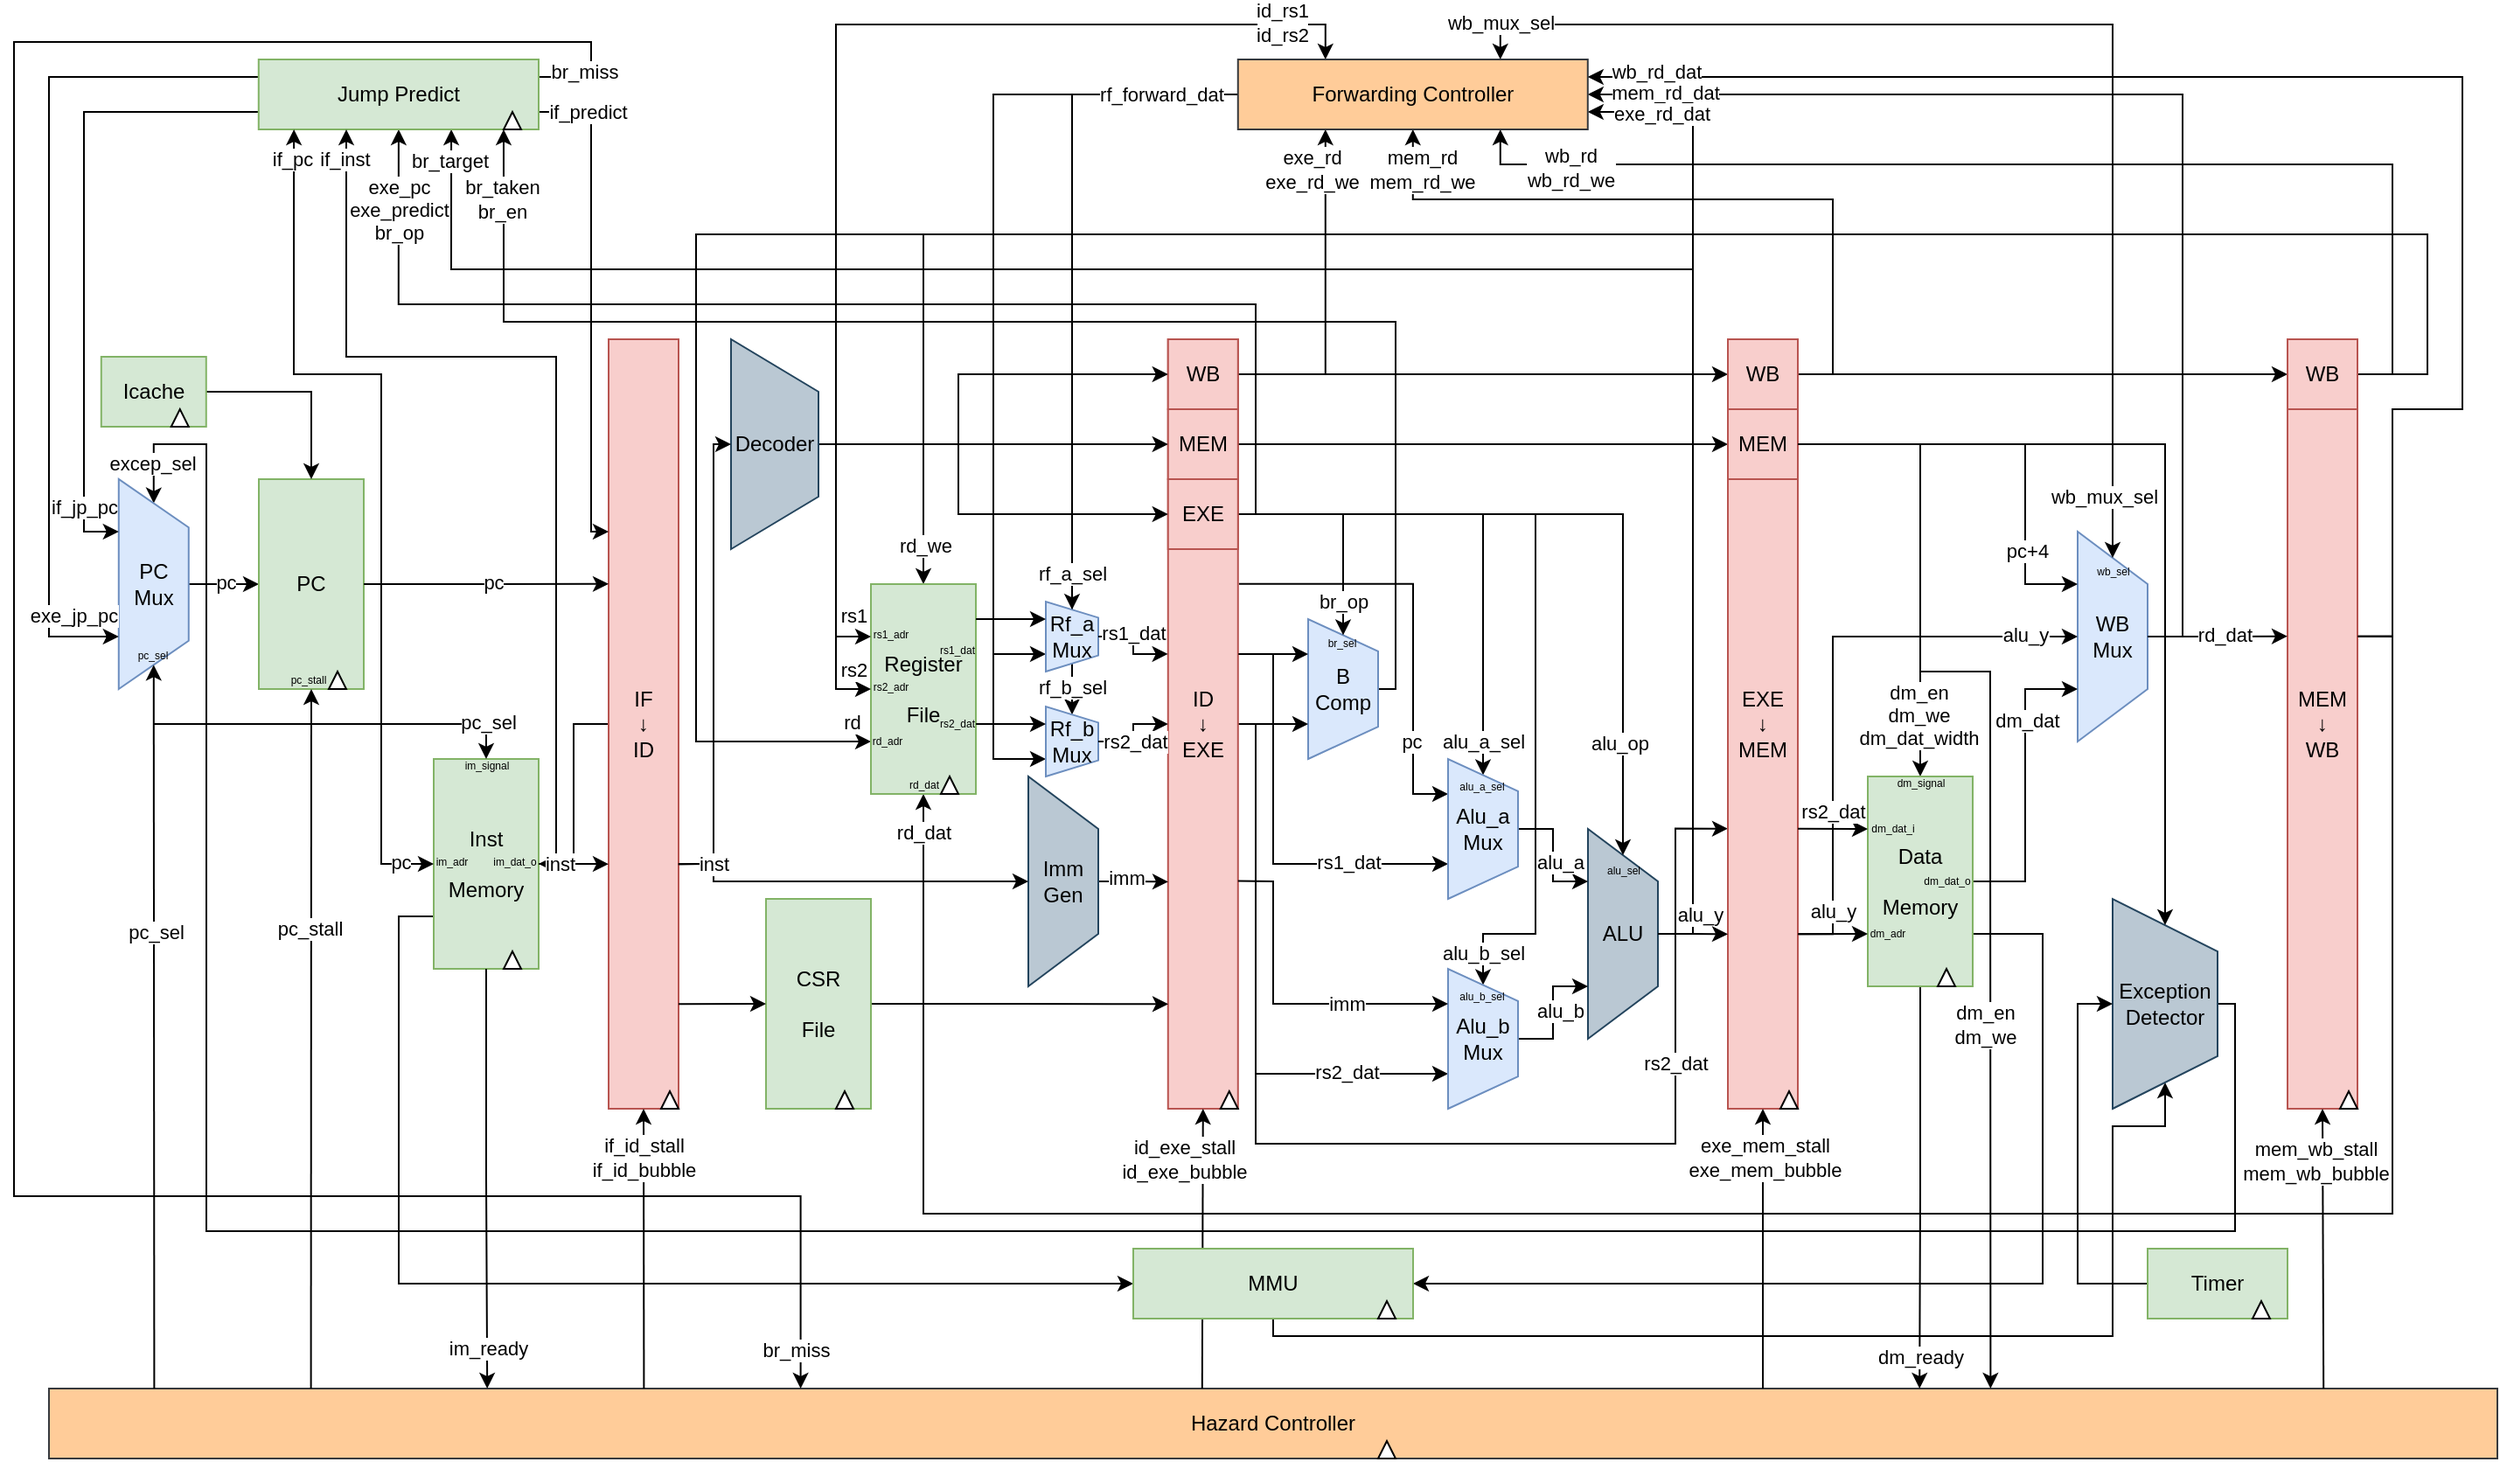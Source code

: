 <mxfile version="22.1.2" type="device">
  <diagram name="Page-1" id="2YBvvXClWsGukQMizWep">
    <mxGraphModel dx="2187" dy="1660" grid="1" gridSize="10" guides="1" tooltips="1" connect="1" arrows="1" fold="1" page="1" pageScale="1" pageWidth="850" pageHeight="1100" background="none" math="0" shadow="0">
      <root>
        <mxCell id="0" />
        <mxCell id="1" parent="0" />
        <mxCell id="AoEzSFp5YtKKWg5h2SQN-15" style="edgeStyle=orthogonalEdgeStyle;rounded=0;orthogonalLoop=1;jettySize=auto;html=1;exitX=0.5;exitY=0;exitDx=0;exitDy=0;entryX=0;entryY=0.5;entryDx=0;entryDy=0;" edge="1" parent="1" source="AoEzSFp5YtKKWg5h2SQN-11" target="UYplM13KXAHD8chaAOIS-598">
          <mxGeometry relative="1" as="geometry">
            <Array as="points">
              <mxPoint x="1410" y="660" />
              <mxPoint x="1410" y="790" />
              <mxPoint x="250" y="790" />
              <mxPoint x="250" y="340" />
              <mxPoint x="220" y="340" />
            </Array>
          </mxGeometry>
        </mxCell>
        <mxCell id="AoEzSFp5YtKKWg5h2SQN-16" value="excep_sel" style="edgeLabel;html=1;align=center;verticalAlign=middle;resizable=0;points=[];" vertex="1" connectable="0" parent="AoEzSFp5YtKKWg5h2SQN-15">
          <mxGeometry x="0.953" y="-1" relative="1" as="geometry">
            <mxPoint x="-10" y="12" as="offset" />
          </mxGeometry>
        </mxCell>
        <mxCell id="AoEzSFp5YtKKWg5h2SQN-13" style="edgeStyle=orthogonalEdgeStyle;rounded=0;orthogonalLoop=1;jettySize=auto;html=1;exitX=0;exitY=0.5;exitDx=0;exitDy=0;entryX=1;entryY=0.5;entryDx=0;entryDy=0;" edge="1" parent="1" source="AoEzSFp5YtKKWg5h2SQN-6" target="AoEzSFp5YtKKWg5h2SQN-11">
          <mxGeometry relative="1" as="geometry">
            <Array as="points">
              <mxPoint x="860" y="850" />
              <mxPoint x="1340" y="850" />
              <mxPoint x="1340" y="730" />
              <mxPoint x="1370" y="730" />
            </Array>
          </mxGeometry>
        </mxCell>
        <mxCell id="AoEzSFp5YtKKWg5h2SQN-8" style="edgeStyle=orthogonalEdgeStyle;rounded=0;orthogonalLoop=1;jettySize=auto;html=1;exitX=0.75;exitY=0;exitDx=0;exitDy=0;entryX=0.5;entryY=0;entryDx=0;entryDy=0;" edge="1" parent="1" source="UYplM13KXAHD8chaAOIS-614" target="AoEzSFp5YtKKWg5h2SQN-6">
          <mxGeometry relative="1" as="geometry">
            <Array as="points">
              <mxPoint x="1300" y="620" />
              <mxPoint x="1300" y="820" />
            </Array>
          </mxGeometry>
        </mxCell>
        <mxCell id="AoEzSFp5YtKKWg5h2SQN-5" style="edgeStyle=orthogonalEdgeStyle;rounded=0;orthogonalLoop=1;jettySize=auto;html=1;exitX=0.75;exitY=1;exitDx=0;exitDy=0;entryX=0.5;entryY=1;entryDx=0;entryDy=0;" edge="1" parent="1" source="UYplM13KXAHD8chaAOIS-600" target="AoEzSFp5YtKKWg5h2SQN-6">
          <mxGeometry relative="1" as="geometry">
            <mxPoint x="360" y="912" as="targetPoint" />
          </mxGeometry>
        </mxCell>
        <mxCell id="uvb1WM8gdjqrZ9sJpjEi-20" style="edgeStyle=orthogonalEdgeStyle;rounded=0;orthogonalLoop=1;jettySize=auto;html=1;exitX=0.5;exitY=0;exitDx=0;exitDy=0;entryX=1;entryY=0.5;entryDx=0;entryDy=0;" parent="1" source="UYplM13KXAHD8chaAOIS-617" target="uvb1WM8gdjqrZ9sJpjEi-7" edge="1">
          <mxGeometry relative="1" as="geometry">
            <Array as="points">
              <mxPoint x="1380" y="450" />
              <mxPoint x="1380" y="140" />
            </Array>
          </mxGeometry>
        </mxCell>
        <mxCell id="uvb1WM8gdjqrZ9sJpjEi-22" value="mem_rd_dat" style="edgeLabel;html=1;align=center;verticalAlign=middle;resizable=0;points=[];" parent="uvb1WM8gdjqrZ9sJpjEi-20" vertex="1" connectable="0">
          <mxGeometry x="0.792" y="-2" relative="1" as="geometry">
            <mxPoint x="-26" y="1" as="offset" />
          </mxGeometry>
        </mxCell>
        <mxCell id="UYplM13KXAHD8chaAOIS-617" value="WB&lt;br&gt;Mux" style="verticalLabelPosition=middle;verticalAlign=middle;html=1;shape=trapezoid;perimeter=trapezoidPerimeter;whiteSpace=wrap;size=0.25;arcSize=10;flipV=1;labelPosition=center;align=center;direction=south;rounded=0;fillColor=#dae8fc;strokeColor=#6c8ebf;" parent="1" vertex="1">
          <mxGeometry x="1320" y="390" width="40" height="120" as="geometry" />
        </mxCell>
        <mxCell id="uvb1WM8gdjqrZ9sJpjEi-17" style="edgeStyle=orthogonalEdgeStyle;rounded=0;orthogonalLoop=1;jettySize=auto;html=1;exitX=0.5;exitY=0;exitDx=0;exitDy=0;entryX=1;entryY=0.75;entryDx=0;entryDy=0;" parent="1" source="UYplM13KXAHD8chaAOIS-618" target="uvb1WM8gdjqrZ9sJpjEi-7" edge="1">
          <mxGeometry relative="1" as="geometry" />
        </mxCell>
        <mxCell id="uvb1WM8gdjqrZ9sJpjEi-18" value="exe_rd_dat" style="edgeLabel;html=1;align=center;verticalAlign=middle;resizable=0;points=[];" parent="uvb1WM8gdjqrZ9sJpjEi-17" vertex="1" connectable="0">
          <mxGeometry x="0.878" y="-1" relative="1" as="geometry">
            <mxPoint x="8" y="2" as="offset" />
          </mxGeometry>
        </mxCell>
        <mxCell id="uvb1WM8gdjqrZ9sJpjEi-72" style="edgeStyle=orthogonalEdgeStyle;rounded=0;orthogonalLoop=1;jettySize=auto;html=1;exitX=0.5;exitY=0;exitDx=0;exitDy=0;entryX=0.688;entryY=1;entryDx=0;entryDy=0;entryPerimeter=0;" parent="1" source="UYplM13KXAHD8chaAOIS-618" target="uvb1WM8gdjqrZ9sJpjEi-52" edge="1">
          <mxGeometry relative="1" as="geometry">
            <mxPoint x="390" y="170" as="targetPoint" />
            <Array as="points">
              <mxPoint x="1100" y="620" />
              <mxPoint x="1100" y="240" />
              <mxPoint x="390" y="240" />
            </Array>
          </mxGeometry>
        </mxCell>
        <mxCell id="uvb1WM8gdjqrZ9sJpjEi-73" value="br_target" style="edgeLabel;html=1;align=center;verticalAlign=middle;resizable=0;points=[];" parent="uvb1WM8gdjqrZ9sJpjEi-72" vertex="1" connectable="0">
          <mxGeometry x="0.971" relative="1" as="geometry">
            <mxPoint x="-1" as="offset" />
          </mxGeometry>
        </mxCell>
        <mxCell id="uvb1WM8gdjqrZ9sJpjEi-78" value="alu_y" style="edgeLabel;html=1;align=center;verticalAlign=middle;resizable=0;points=[];" parent="uvb1WM8gdjqrZ9sJpjEi-72" vertex="1" connectable="0">
          <mxGeometry x="-0.945" y="1" relative="1" as="geometry">
            <mxPoint x="5" y="1" as="offset" />
          </mxGeometry>
        </mxCell>
        <mxCell id="UYplM13KXAHD8chaAOIS-618" value="ALU" style="verticalLabelPosition=middle;verticalAlign=middle;html=1;shape=trapezoid;perimeter=trapezoidPerimeter;whiteSpace=wrap;size=0.25;arcSize=10;flipV=1;labelPosition=center;align=center;direction=south;rounded=0;fillColor=#bac8d3;strokeColor=#23445d;" parent="1" vertex="1">
          <mxGeometry x="1040" y="560" width="40" height="120" as="geometry" />
        </mxCell>
        <mxCell id="uvb1WM8gdjqrZ9sJpjEi-63" style="edgeStyle=orthogonalEdgeStyle;rounded=0;orthogonalLoop=1;jettySize=auto;html=1;exitX=0.5;exitY=0;exitDx=0;exitDy=0;entryX=0.875;entryY=1;entryDx=0;entryDy=0;entryPerimeter=0;" parent="1" source="UYplM13KXAHD8chaAOIS-621" target="uvb1WM8gdjqrZ9sJpjEi-52" edge="1">
          <mxGeometry relative="1" as="geometry">
            <mxPoint x="420" y="170" as="targetPoint" />
            <Array as="points">
              <mxPoint x="930" y="480" />
              <mxPoint x="930" y="270" />
              <mxPoint x="420" y="270" />
            </Array>
          </mxGeometry>
        </mxCell>
        <mxCell id="uvb1WM8gdjqrZ9sJpjEi-71" value="br_taken&lt;br style=&quot;border-color: var(--border-color);&quot;&gt;br_en" style="edgeLabel;html=1;align=center;verticalAlign=middle;resizable=0;points=[];" parent="uvb1WM8gdjqrZ9sJpjEi-63" vertex="1" connectable="0">
          <mxGeometry x="0.831" y="-1" relative="1" as="geometry">
            <mxPoint x="-2" y="-31" as="offset" />
          </mxGeometry>
        </mxCell>
        <mxCell id="UYplM13KXAHD8chaAOIS-621" value="B&lt;br&gt;Comp" style="verticalLabelPosition=middle;verticalAlign=middle;html=1;shape=trapezoid;perimeter=trapezoidPerimeter;whiteSpace=wrap;size=0.23;arcSize=10;flipV=1;labelPosition=center;align=center;direction=south;rounded=0;fillColor=#dae8fc;strokeColor=#6c8ebf;" parent="1" vertex="1">
          <mxGeometry x="880" y="440" width="40" height="80" as="geometry" />
        </mxCell>
        <mxCell id="uvb1WM8gdjqrZ9sJpjEi-60" value="" style="edgeStyle=orthogonalEdgeStyle;rounded=0;orthogonalLoop=1;jettySize=auto;html=1;" parent="1" source="UYplM13KXAHD8chaAOIS-589" target="UYplM13KXAHD8chaAOIS-600" edge="1">
          <mxGeometry relative="1" as="geometry" />
        </mxCell>
        <mxCell id="UYplM13KXAHD8chaAOIS-589" value="IF&lt;br style=&quot;border-color: var(--border-color);&quot;&gt;↓&lt;br style=&quot;border-color: var(--border-color);&quot;&gt;ID" style="rounded=0;whiteSpace=wrap;html=1;direction=south;fillColor=#f8cecc;strokeColor=#b85450;" parent="1" vertex="1">
          <mxGeometry x="480" y="280" width="40" height="440" as="geometry" />
        </mxCell>
        <mxCell id="UYplM13KXAHD8chaAOIS-657" style="edgeStyle=orthogonalEdgeStyle;rounded=0;orthogonalLoop=1;jettySize=auto;html=1;exitX=0.5;exitY=0;exitDx=0;exitDy=0;entryX=0.75;entryY=1;entryDx=0;entryDy=0;" parent="1" source="UYplM13KXAHD8chaAOIS-591" target="UYplM13KXAHD8chaAOIS-621" edge="1">
          <mxGeometry relative="1" as="geometry" />
        </mxCell>
        <mxCell id="UYplM13KXAHD8chaAOIS-668" style="edgeStyle=orthogonalEdgeStyle;rounded=0;orthogonalLoop=1;jettySize=auto;html=1;exitX=0.318;exitY=-0.012;exitDx=0;exitDy=0;entryX=0.25;entryY=1;entryDx=0;entryDy=0;exitPerimeter=0;" parent="1" source="UYplM13KXAHD8chaAOIS-591" target="UYplM13KXAHD8chaAOIS-620" edge="1">
          <mxGeometry relative="1" as="geometry">
            <Array as="points">
              <mxPoint x="940" y="420" />
              <mxPoint x="940" y="540" />
            </Array>
          </mxGeometry>
        </mxCell>
        <mxCell id="UYplM13KXAHD8chaAOIS-735" value="pc" style="edgeLabel;html=1;align=center;verticalAlign=middle;resizable=0;points=[];rounded=0;" parent="UYplM13KXAHD8chaAOIS-668" vertex="1" connectable="0">
          <mxGeometry x="0.587" relative="1" as="geometry">
            <mxPoint x="-1" y="-1" as="offset" />
          </mxGeometry>
        </mxCell>
        <mxCell id="UYplM13KXAHD8chaAOIS-669" style="edgeStyle=orthogonalEdgeStyle;rounded=0;orthogonalLoop=1;jettySize=auto;html=1;exitX=0.409;exitY=-0.006;exitDx=0;exitDy=0;entryX=0.75;entryY=1;entryDx=0;entryDy=0;exitPerimeter=0;" parent="1" source="UYplM13KXAHD8chaAOIS-591" target="UYplM13KXAHD8chaAOIS-620" edge="1">
          <mxGeometry relative="1" as="geometry">
            <Array as="points">
              <mxPoint x="860" y="460" />
              <mxPoint x="860" y="580" />
            </Array>
          </mxGeometry>
        </mxCell>
        <mxCell id="UYplM13KXAHD8chaAOIS-733" value="rs1_dat" style="edgeLabel;html=1;align=center;verticalAlign=middle;resizable=0;points=[];rounded=0;" parent="UYplM13KXAHD8chaAOIS-669" vertex="1" connectable="0">
          <mxGeometry x="0.571" y="3" relative="1" as="geometry">
            <mxPoint x="-6" y="2" as="offset" />
          </mxGeometry>
        </mxCell>
        <mxCell id="UYplM13KXAHD8chaAOIS-670" style="edgeStyle=orthogonalEdgeStyle;rounded=0;orthogonalLoop=1;jettySize=auto;html=1;exitX=0.5;exitY=0;exitDx=0;exitDy=0;entryX=0.75;entryY=1;entryDx=0;entryDy=0;" parent="1" source="UYplM13KXAHD8chaAOIS-591" target="UYplM13KXAHD8chaAOIS-619" edge="1">
          <mxGeometry relative="1" as="geometry">
            <Array as="points">
              <mxPoint x="850" y="500" />
              <mxPoint x="850" y="700" />
            </Array>
          </mxGeometry>
        </mxCell>
        <mxCell id="UYplM13KXAHD8chaAOIS-720" value="rs2_dat" style="edgeLabel;html=1;align=center;verticalAlign=middle;resizable=0;points=[];rounded=0;" parent="UYplM13KXAHD8chaAOIS-670" vertex="1" connectable="0">
          <mxGeometry x="0.573" relative="1" as="geometry">
            <mxPoint x="10" y="-1" as="offset" />
          </mxGeometry>
        </mxCell>
        <mxCell id="UYplM13KXAHD8chaAOIS-675" style="edgeStyle=orthogonalEdgeStyle;rounded=0;orthogonalLoop=1;jettySize=auto;html=1;exitX=0.5;exitY=0;exitDx=0;exitDy=0;entryX=0.636;entryY=1;entryDx=0;entryDy=0;entryPerimeter=0;" parent="1" source="UYplM13KXAHD8chaAOIS-591" target="UYplM13KXAHD8chaAOIS-592" edge="1">
          <mxGeometry relative="1" as="geometry">
            <mxPoint x="1100" y="560" as="targetPoint" />
            <Array as="points">
              <mxPoint x="850" y="500" />
              <mxPoint x="850" y="740" />
              <mxPoint x="1090" y="740" />
              <mxPoint x="1090" y="560" />
            </Array>
          </mxGeometry>
        </mxCell>
        <mxCell id="UYplM13KXAHD8chaAOIS-721" value="rs2_dat" style="edgeLabel;html=1;align=center;verticalAlign=middle;resizable=0;points=[];rounded=0;" parent="UYplM13KXAHD8chaAOIS-675" vertex="1" connectable="0">
          <mxGeometry x="0.532" y="-1" relative="1" as="geometry">
            <mxPoint x="-1" as="offset" />
          </mxGeometry>
        </mxCell>
        <mxCell id="UYplM13KXAHD8chaAOIS-591" value="ID&lt;br style=&quot;border-color: var(--border-color);&quot;&gt;↓&lt;br style=&quot;border-color: var(--border-color);&quot;&gt;EXE" style="rounded=0;whiteSpace=wrap;html=1;direction=south;strokeColor=#b85450;fillColor=#f8cecc;" parent="1" vertex="1">
          <mxGeometry x="799.89" y="280" width="40" height="440" as="geometry" />
        </mxCell>
        <mxCell id="UYplM13KXAHD8chaAOIS-681" style="edgeStyle=orthogonalEdgeStyle;rounded=0;orthogonalLoop=1;jettySize=auto;html=1;entryX=0.5;entryY=1;entryDx=0;entryDy=0;exitX=0.773;exitY=0.004;exitDx=0;exitDy=0;exitPerimeter=0;" parent="1" source="UYplM13KXAHD8chaAOIS-592" target="UYplM13KXAHD8chaAOIS-617" edge="1">
          <mxGeometry relative="1" as="geometry">
            <mxPoint x="1170" y="620" as="sourcePoint" />
            <Array as="points">
              <mxPoint x="1180" y="620" />
              <mxPoint x="1180" y="450" />
            </Array>
          </mxGeometry>
        </mxCell>
        <mxCell id="UYplM13KXAHD8chaAOIS-730" value="alu_y" style="edgeLabel;html=1;align=center;verticalAlign=middle;resizable=0;points=[];rounded=0;" parent="UYplM13KXAHD8chaAOIS-681" vertex="1" connectable="0">
          <mxGeometry x="0.84" y="2" relative="1" as="geometry">
            <mxPoint x="-4" y="1" as="offset" />
          </mxGeometry>
        </mxCell>
        <mxCell id="UYplM13KXAHD8chaAOIS-592" value="EXE&lt;br style=&quot;border-color: var(--border-color);&quot;&gt;↓&lt;br style=&quot;border-color: var(--border-color);&quot;&gt;MEM" style="rounded=0;whiteSpace=wrap;html=1;direction=south;fillColor=#f8cecc;strokeColor=#b85450;" parent="1" vertex="1">
          <mxGeometry x="1120" y="280" width="40" height="440" as="geometry" />
        </mxCell>
        <mxCell id="UYplM13KXAHD8chaAOIS-705" style="edgeStyle=orthogonalEdgeStyle;rounded=0;orthogonalLoop=1;jettySize=auto;html=1;entryX=1;entryY=0.5;entryDx=0;entryDy=0;exitX=0.386;exitY=0;exitDx=0;exitDy=0;exitPerimeter=0;" parent="1" source="UYplM13KXAHD8chaAOIS-594" target="UYplM13KXAHD8chaAOIS-622" edge="1">
          <mxGeometry relative="1" as="geometry">
            <mxPoint x="1490" y="450" as="sourcePoint" />
            <Array as="points">
              <mxPoint x="1500" y="450" />
              <mxPoint x="1500" y="780" />
              <mxPoint x="660" y="780" />
            </Array>
          </mxGeometry>
        </mxCell>
        <mxCell id="UYplM13KXAHD8chaAOIS-713" value="rd_dat" style="edgeLabel;html=1;align=center;verticalAlign=middle;resizable=0;points=[];rounded=0;" parent="UYplM13KXAHD8chaAOIS-705" vertex="1" connectable="0">
          <mxGeometry x="0.939" relative="1" as="geometry">
            <mxPoint y="-22" as="offset" />
          </mxGeometry>
        </mxCell>
        <mxCell id="UYplM13KXAHD8chaAOIS-594" value="MEM&lt;br style=&quot;border-color: var(--border-color);&quot;&gt;↓&lt;br style=&quot;border-color: var(--border-color);&quot;&gt;WB" style="rounded=0;whiteSpace=wrap;html=1;direction=south;fillColor=#f8cecc;strokeColor=#b85450;" parent="1" vertex="1">
          <mxGeometry x="1440" y="280" width="40" height="440" as="geometry" />
        </mxCell>
        <mxCell id="UYplM13KXAHD8chaAOIS-596" value="Hazard Controller" style="rounded=0;whiteSpace=wrap;html=1;points=[[0,0,0,0,0],[0,0.25,0,0,0],[0,0.5,0,0,0],[0,0.75,0,0,0],[0,1,0,0,0],[0.25,0,0,0,0],[0.25,1,0,0,0],[0.5,0,0,0,0],[0.5,1,0,0,0],[0.75,0,0,0,0],[0.75,1,0,0,0],[1,0,0,0,0],[1,0.25,0,0,0],[1,0.5,0,0,0],[1,0.75,0,0,0],[1,1,0,0,0]];fillColor=#ffcc99;strokeColor=#36393d;" parent="1" vertex="1">
          <mxGeometry x="160" y="880" width="1400" height="40" as="geometry" />
        </mxCell>
        <mxCell id="UYplM13KXAHD8chaAOIS-623" style="edgeStyle=orthogonalEdgeStyle;rounded=0;orthogonalLoop=1;jettySize=auto;html=1;exitX=0.5;exitY=0;exitDx=0;exitDy=0;entryX=0.5;entryY=1;entryDx=0;entryDy=0;" parent="1" source="UYplM13KXAHD8chaAOIS-598" target="UYplM13KXAHD8chaAOIS-601" edge="1">
          <mxGeometry relative="1" as="geometry" />
        </mxCell>
        <mxCell id="UYplM13KXAHD8chaAOIS-624" value="pc" style="edgeLabel;html=1;align=center;verticalAlign=middle;resizable=0;points=[];rounded=0;" parent="UYplM13KXAHD8chaAOIS-623" vertex="1" connectable="0">
          <mxGeometry x="-0.169" y="1" relative="1" as="geometry">
            <mxPoint x="4" as="offset" />
          </mxGeometry>
        </mxCell>
        <mxCell id="UYplM13KXAHD8chaAOIS-598" value="PC&lt;br&gt;Mux" style="verticalLabelPosition=middle;verticalAlign=middle;html=1;shape=trapezoid;perimeter=trapezoidPerimeter;whiteSpace=wrap;size=0.23;arcSize=10;flipV=1;labelPosition=center;align=center;direction=south;rounded=0;fillColor=#dae8fc;strokeColor=#6c8ebf;" parent="1" vertex="1">
          <mxGeometry x="199.89" y="360" width="40" height="120" as="geometry" />
        </mxCell>
        <mxCell id="UYplM13KXAHD8chaAOIS-600" value="Inst&lt;br&gt;&lt;br&gt;Memory" style="rounded=0;whiteSpace=wrap;html=1;direction=south;fillColor=#d5e8d4;strokeColor=#82b366;" parent="1" vertex="1">
          <mxGeometry x="380" y="520" width="60" height="120" as="geometry" />
        </mxCell>
        <mxCell id="UYplM13KXAHD8chaAOIS-629" style="edgeStyle=orthogonalEdgeStyle;rounded=0;orthogonalLoop=1;jettySize=auto;html=1;exitX=0.5;exitY=0;exitDx=0;exitDy=0;entryX=0.318;entryY=1;entryDx=0;entryDy=0;entryPerimeter=0;" parent="1" source="UYplM13KXAHD8chaAOIS-601" target="UYplM13KXAHD8chaAOIS-589" edge="1">
          <mxGeometry relative="1" as="geometry">
            <mxPoint x="460.0" y="420.316" as="targetPoint" />
          </mxGeometry>
        </mxCell>
        <mxCell id="UYplM13KXAHD8chaAOIS-748" value="pc" style="edgeLabel;html=1;align=center;verticalAlign=middle;resizable=0;points=[];rounded=0;" parent="UYplM13KXAHD8chaAOIS-629" vertex="1" connectable="0">
          <mxGeometry x="0.106" y="2" relative="1" as="geometry">
            <mxPoint x="-4" y="1" as="offset" />
          </mxGeometry>
        </mxCell>
        <mxCell id="UYplM13KXAHD8chaAOIS-630" style="edgeStyle=orthogonalEdgeStyle;rounded=0;orthogonalLoop=1;jettySize=auto;html=1;exitX=0.5;exitY=0;exitDx=0;exitDy=0;entryX=0.5;entryY=1;entryDx=0;entryDy=0;" parent="1" source="UYplM13KXAHD8chaAOIS-601" target="UYplM13KXAHD8chaAOIS-600" edge="1">
          <mxGeometry relative="1" as="geometry">
            <Array as="points">
              <mxPoint x="350" y="420" />
              <mxPoint x="350" y="580" />
            </Array>
          </mxGeometry>
        </mxCell>
        <mxCell id="UYplM13KXAHD8chaAOIS-751" value="pc" style="edgeLabel;html=1;align=center;verticalAlign=middle;resizable=0;points=[];rounded=0;" parent="UYplM13KXAHD8chaAOIS-630" vertex="1" connectable="0">
          <mxGeometry x="0.721" y="1" relative="1" as="geometry">
            <mxPoint x="9" as="offset" />
          </mxGeometry>
        </mxCell>
        <mxCell id="UYplM13KXAHD8chaAOIS-759" value="im_adr" style="edgeLabel;html=1;align=center;verticalAlign=middle;resizable=0;points=[];fontSize=6;rounded=0;labelBackgroundColor=none;" parent="UYplM13KXAHD8chaAOIS-630" vertex="1" connectable="0">
          <mxGeometry x="0.859" relative="1" as="geometry">
            <mxPoint x="24" y="-1" as="offset" />
          </mxGeometry>
        </mxCell>
        <mxCell id="UYplM13KXAHD8chaAOIS-601" value="PC" style="rounded=0;whiteSpace=wrap;html=1;direction=south;fillColor=#d5e8d4;strokeColor=#82b366;" parent="1" vertex="1">
          <mxGeometry x="280" y="360" width="60" height="120" as="geometry" />
        </mxCell>
        <mxCell id="UYplM13KXAHD8chaAOIS-640" style="edgeStyle=orthogonalEdgeStyle;rounded=0;orthogonalLoop=1;jettySize=auto;html=1;exitX=1;exitY=0.5;exitDx=0;exitDy=0;entryX=0;entryY=0.5;entryDx=0;entryDy=0;" parent="1" source="UYplM13KXAHD8chaAOIS-604" target="UYplM13KXAHD8chaAOIS-608" edge="1">
          <mxGeometry relative="1" as="geometry" />
        </mxCell>
        <mxCell id="uvb1WM8gdjqrZ9sJpjEi-11" style="edgeStyle=orthogonalEdgeStyle;rounded=0;orthogonalLoop=1;jettySize=auto;html=1;exitX=1;exitY=0.5;exitDx=0;exitDy=0;entryX=0.25;entryY=1;entryDx=0;entryDy=0;" parent="1" source="UYplM13KXAHD8chaAOIS-604" target="uvb1WM8gdjqrZ9sJpjEi-7" edge="1">
          <mxGeometry relative="1" as="geometry" />
        </mxCell>
        <mxCell id="uvb1WM8gdjqrZ9sJpjEi-14" value="exe_rd&lt;br&gt;exe_rd_we" style="edgeLabel;html=1;align=center;verticalAlign=middle;resizable=0;points=[];" parent="uvb1WM8gdjqrZ9sJpjEi-11" vertex="1" connectable="0">
          <mxGeometry x="0.736" relative="1" as="geometry">
            <mxPoint x="-8" y="-2" as="offset" />
          </mxGeometry>
        </mxCell>
        <mxCell id="UYplM13KXAHD8chaAOIS-604" value="WB" style="rounded=0;whiteSpace=wrap;html=1;strokeColor=#b85450;fillColor=#f8cecc;" parent="1" vertex="1">
          <mxGeometry x="799.89" y="280" width="40" height="40" as="geometry" />
        </mxCell>
        <mxCell id="UYplM13KXAHD8chaAOIS-641" style="edgeStyle=orthogonalEdgeStyle;rounded=0;orthogonalLoop=1;jettySize=auto;html=1;exitX=1;exitY=0.5;exitDx=0;exitDy=0;entryX=0;entryY=0.5;entryDx=0;entryDy=0;" parent="1" source="UYplM13KXAHD8chaAOIS-605" target="UYplM13KXAHD8chaAOIS-609" edge="1">
          <mxGeometry relative="1" as="geometry" />
        </mxCell>
        <mxCell id="UYplM13KXAHD8chaAOIS-605" value="MEM" style="rounded=0;whiteSpace=wrap;html=1;strokeColor=#b85450;fillColor=#f8cecc;" parent="1" vertex="1">
          <mxGeometry x="799.89" y="320" width="40" height="40" as="geometry" />
        </mxCell>
        <mxCell id="UYplM13KXAHD8chaAOIS-659" style="edgeStyle=orthogonalEdgeStyle;rounded=0;orthogonalLoop=1;jettySize=auto;html=1;exitX=1;exitY=0.5;exitDx=0;exitDy=0;entryX=0;entryY=0.5;entryDx=0;entryDy=0;" parent="1" source="UYplM13KXAHD8chaAOIS-606" target="UYplM13KXAHD8chaAOIS-621" edge="1">
          <mxGeometry relative="1" as="geometry" />
        </mxCell>
        <mxCell id="UYplM13KXAHD8chaAOIS-752" value="br_op" style="edgeLabel;html=1;align=center;verticalAlign=middle;resizable=0;points=[];rounded=0;" parent="UYplM13KXAHD8chaAOIS-659" vertex="1" connectable="0">
          <mxGeometry x="0.716" y="-3" relative="1" as="geometry">
            <mxPoint x="3" y="-1" as="offset" />
          </mxGeometry>
        </mxCell>
        <mxCell id="UYplM13KXAHD8chaAOIS-794" value="br_sel" style="edgeLabel;html=1;align=center;verticalAlign=middle;resizable=0;points=[];fontSize=6;fontFamily=Helvetica;fontColor=default;labelBackgroundColor=none;" parent="UYplM13KXAHD8chaAOIS-659" vertex="1" connectable="0">
          <mxGeometry x="0.906" y="2" relative="1" as="geometry">
            <mxPoint x="-3" y="11" as="offset" />
          </mxGeometry>
        </mxCell>
        <mxCell id="UYplM13KXAHD8chaAOIS-660" style="edgeStyle=orthogonalEdgeStyle;rounded=0;orthogonalLoop=1;jettySize=auto;html=1;exitX=1;exitY=0.5;exitDx=0;exitDy=0;entryX=0;entryY=0.5;entryDx=0;entryDy=0;" parent="1" source="UYplM13KXAHD8chaAOIS-606" target="UYplM13KXAHD8chaAOIS-620" edge="1">
          <mxGeometry relative="1" as="geometry" />
        </mxCell>
        <mxCell id="UYplM13KXAHD8chaAOIS-731" value="alu_a_sel" style="edgeLabel;html=1;align=center;verticalAlign=middle;resizable=0;points=[];rounded=0;" parent="UYplM13KXAHD8chaAOIS-660" vertex="1" connectable="0">
          <mxGeometry x="0.49" relative="1" as="geometry">
            <mxPoint y="54" as="offset" />
          </mxGeometry>
        </mxCell>
        <mxCell id="UYplM13KXAHD8chaAOIS-661" style="edgeStyle=orthogonalEdgeStyle;rounded=0;orthogonalLoop=1;jettySize=auto;html=1;exitX=1;exitY=0.5;exitDx=0;exitDy=0;entryX=0;entryY=0.5;entryDx=0;entryDy=0;" parent="1" source="UYplM13KXAHD8chaAOIS-606" target="UYplM13KXAHD8chaAOIS-618" edge="1">
          <mxGeometry relative="1" as="geometry" />
        </mxCell>
        <mxCell id="UYplM13KXAHD8chaAOIS-746" value="alu_op" style="edgeLabel;html=1;align=center;verticalAlign=middle;resizable=0;points=[];rounded=0;" parent="UYplM13KXAHD8chaAOIS-661" vertex="1" connectable="0">
          <mxGeometry x="0.71" relative="1" as="geometry">
            <mxPoint x="-2" y="-4" as="offset" />
          </mxGeometry>
        </mxCell>
        <mxCell id="UYplM13KXAHD8chaAOIS-797" value="alu_sel" style="edgeLabel;html=1;align=center;verticalAlign=middle;resizable=0;points=[];fontSize=6;fontFamily=Helvetica;fontColor=default;labelBackgroundColor=none;" parent="UYplM13KXAHD8chaAOIS-661" vertex="1" connectable="0">
          <mxGeometry x="0.881" relative="1" as="geometry">
            <mxPoint y="33" as="offset" />
          </mxGeometry>
        </mxCell>
        <mxCell id="UYplM13KXAHD8chaAOIS-662" style="edgeStyle=orthogonalEdgeStyle;rounded=0;orthogonalLoop=1;jettySize=auto;html=1;exitX=1;exitY=0.5;exitDx=0;exitDy=0;entryX=0;entryY=0.5;entryDx=0;entryDy=0;" parent="1" source="UYplM13KXAHD8chaAOIS-606" target="UYplM13KXAHD8chaAOIS-619" edge="1">
          <mxGeometry relative="1" as="geometry">
            <Array as="points">
              <mxPoint x="1010" y="380" />
              <mxPoint x="1010" y="620" />
              <mxPoint x="980" y="620" />
            </Array>
          </mxGeometry>
        </mxCell>
        <mxCell id="UYplM13KXAHD8chaAOIS-732" value="alu_b_sel" style="edgeLabel;html=1;align=center;verticalAlign=middle;resizable=0;points=[];rounded=0;" parent="UYplM13KXAHD8chaAOIS-662" vertex="1" connectable="0">
          <mxGeometry x="0.669" y="1" relative="1" as="geometry">
            <mxPoint x="-31" y="29" as="offset" />
          </mxGeometry>
        </mxCell>
        <mxCell id="uvb1WM8gdjqrZ9sJpjEi-62" style="edgeStyle=orthogonalEdgeStyle;rounded=0;orthogonalLoop=1;jettySize=auto;html=1;exitX=1;exitY=0.5;exitDx=0;exitDy=0;entryX=0.5;entryY=1;entryDx=0;entryDy=0;" parent="1" source="UYplM13KXAHD8chaAOIS-606" target="uvb1WM8gdjqrZ9sJpjEi-52" edge="1">
          <mxGeometry relative="1" as="geometry">
            <mxPoint x="340" y="170" as="targetPoint" />
            <Array as="points">
              <mxPoint x="850" y="380" />
              <mxPoint x="850" y="260" />
              <mxPoint x="360" y="260" />
            </Array>
          </mxGeometry>
        </mxCell>
        <mxCell id="uvb1WM8gdjqrZ9sJpjEi-64" value="exe_pc&lt;br&gt;exe_predict&lt;br&gt;br_op" style="edgeLabel;html=1;align=center;verticalAlign=middle;resizable=0;points=[];" parent="uvb1WM8gdjqrZ9sJpjEi-62" vertex="1" connectable="0">
          <mxGeometry x="0.956" relative="1" as="geometry">
            <mxPoint y="30" as="offset" />
          </mxGeometry>
        </mxCell>
        <mxCell id="UYplM13KXAHD8chaAOIS-606" value="EXE" style="rounded=0;whiteSpace=wrap;html=1;strokeColor=#b85450;fillColor=#f8cecc;" parent="1" vertex="1">
          <mxGeometry x="799.89" y="360" width="40" height="40" as="geometry" />
        </mxCell>
        <mxCell id="UYplM13KXAHD8chaAOIS-643" style="edgeStyle=orthogonalEdgeStyle;rounded=0;orthogonalLoop=1;jettySize=auto;html=1;exitX=1;exitY=0.5;exitDx=0;exitDy=0;entryX=0;entryY=0.5;entryDx=0;entryDy=0;" parent="1" source="UYplM13KXAHD8chaAOIS-608" target="UYplM13KXAHD8chaAOIS-611" edge="1">
          <mxGeometry relative="1" as="geometry" />
        </mxCell>
        <mxCell id="uvb1WM8gdjqrZ9sJpjEi-12" style="edgeStyle=orthogonalEdgeStyle;rounded=0;orthogonalLoop=1;jettySize=auto;html=1;exitX=1;exitY=0.5;exitDx=0;exitDy=0;entryX=0.5;entryY=1;entryDx=0;entryDy=0;" parent="1" source="UYplM13KXAHD8chaAOIS-608" target="uvb1WM8gdjqrZ9sJpjEi-7" edge="1">
          <mxGeometry relative="1" as="geometry">
            <Array as="points">
              <mxPoint x="1180" y="300" />
              <mxPoint x="1180" y="200" />
              <mxPoint x="940" y="200" />
            </Array>
          </mxGeometry>
        </mxCell>
        <mxCell id="UYplM13KXAHD8chaAOIS-608" value="WB" style="rounded=0;whiteSpace=wrap;html=1;fillColor=#f8cecc;strokeColor=#b85450;" parent="1" vertex="1">
          <mxGeometry x="1120" y="280" width="40" height="40" as="geometry" />
        </mxCell>
        <mxCell id="UYplM13KXAHD8chaAOIS-678" style="edgeStyle=orthogonalEdgeStyle;rounded=0;orthogonalLoop=1;jettySize=auto;html=1;exitX=1;exitY=0.5;exitDx=0;exitDy=0;entryX=0;entryY=0.5;entryDx=0;entryDy=0;" parent="1" source="UYplM13KXAHD8chaAOIS-609" target="UYplM13KXAHD8chaAOIS-614" edge="1">
          <mxGeometry relative="1" as="geometry" />
        </mxCell>
        <mxCell id="UYplM13KXAHD8chaAOIS-754" value="dm_en&lt;br&gt;dm_we&lt;br&gt;dm_dat_width" style="edgeLabel;html=1;align=center;verticalAlign=middle;resizable=0;points=[];rounded=0;" parent="UYplM13KXAHD8chaAOIS-678" vertex="1" connectable="0">
          <mxGeometry x="0.545" y="-2" relative="1" as="geometry">
            <mxPoint x="1" y="24" as="offset" />
          </mxGeometry>
        </mxCell>
        <mxCell id="UYplM13KXAHD8chaAOIS-684" style="edgeStyle=orthogonalEdgeStyle;rounded=0;orthogonalLoop=1;jettySize=auto;html=1;exitX=1;exitY=0.5;exitDx=0;exitDy=0;entryX=0;entryY=0.5;entryDx=0;entryDy=0;" parent="1" source="UYplM13KXAHD8chaAOIS-609" target="UYplM13KXAHD8chaAOIS-617" edge="1">
          <mxGeometry relative="1" as="geometry" />
        </mxCell>
        <mxCell id="UYplM13KXAHD8chaAOIS-747" value="wb_mux_sel" style="edgeLabel;html=1;align=center;verticalAlign=middle;resizable=0;points=[];rounded=0;" parent="UYplM13KXAHD8chaAOIS-684" vertex="1" connectable="0">
          <mxGeometry x="0.846" y="-2" relative="1" as="geometry">
            <mxPoint x="-3" y="-16" as="offset" />
          </mxGeometry>
        </mxCell>
        <mxCell id="UYplM13KXAHD8chaAOIS-798" value="wb_sel" style="edgeLabel;html=1;align=center;verticalAlign=middle;resizable=0;points=[];fontSize=6;fontFamily=Helvetica;fontColor=default;labelBackgroundColor=none;" parent="UYplM13KXAHD8chaAOIS-684" vertex="1" connectable="0">
          <mxGeometry x="0.842" y="-1" relative="1" as="geometry">
            <mxPoint x="1" y="27" as="offset" />
          </mxGeometry>
        </mxCell>
        <mxCell id="UYplM13KXAHD8chaAOIS-709" style="edgeStyle=orthogonalEdgeStyle;rounded=0;orthogonalLoop=1;jettySize=auto;html=1;exitX=1;exitY=0.5;exitDx=0;exitDy=0;entryX=0.25;entryY=1;entryDx=0;entryDy=0;" parent="1" source="UYplM13KXAHD8chaAOIS-609" target="UYplM13KXAHD8chaAOIS-617" edge="1">
          <mxGeometry relative="1" as="geometry">
            <Array as="points">
              <mxPoint x="1290" y="340" />
              <mxPoint x="1290" y="420" />
            </Array>
          </mxGeometry>
        </mxCell>
        <mxCell id="UYplM13KXAHD8chaAOIS-729" value="pc+4" style="edgeLabel;html=1;align=center;verticalAlign=middle;resizable=0;points=[];rounded=0;" parent="UYplM13KXAHD8chaAOIS-709" vertex="1" connectable="0">
          <mxGeometry x="0.545" y="1" relative="1" as="geometry">
            <mxPoint y="5" as="offset" />
          </mxGeometry>
        </mxCell>
        <mxCell id="uvb1WM8gdjqrZ9sJpjEi-25" style="edgeStyle=orthogonalEdgeStyle;rounded=0;orthogonalLoop=1;jettySize=auto;html=1;exitX=1;exitY=0.5;exitDx=0;exitDy=0;entryX=0.75;entryY=0;entryDx=0;entryDy=0;" parent="1" source="UYplM13KXAHD8chaAOIS-609" target="uvb1WM8gdjqrZ9sJpjEi-7" edge="1">
          <mxGeometry relative="1" as="geometry">
            <Array as="points">
              <mxPoint x="1340" y="340" />
              <mxPoint x="1340" y="100" />
              <mxPoint x="990" y="100" />
            </Array>
          </mxGeometry>
        </mxCell>
        <mxCell id="uvb1WM8gdjqrZ9sJpjEi-27" value="wb_mux_sel" style="edgeLabel;html=1;align=center;verticalAlign=middle;resizable=0;points=[];" parent="uvb1WM8gdjqrZ9sJpjEi-25" vertex="1" connectable="0">
          <mxGeometry x="0.705" relative="1" as="geometry">
            <mxPoint x="-97" y="-1" as="offset" />
          </mxGeometry>
        </mxCell>
        <mxCell id="UYplM13KXAHD8chaAOIS-609" value="MEM" style="rounded=0;whiteSpace=wrap;html=1;fillColor=#f8cecc;strokeColor=#b85450;" parent="1" vertex="1">
          <mxGeometry x="1120" y="320" width="40" height="40" as="geometry" />
        </mxCell>
        <mxCell id="UYplM13KXAHD8chaAOIS-703" style="edgeStyle=orthogonalEdgeStyle;rounded=0;orthogonalLoop=1;jettySize=auto;html=1;exitX=1;exitY=0.5;exitDx=0;exitDy=0;entryX=0;entryY=0.5;entryDx=0;entryDy=0;" parent="1" source="UYplM13KXAHD8chaAOIS-611" target="UYplM13KXAHD8chaAOIS-622" edge="1">
          <mxGeometry relative="1" as="geometry">
            <Array as="points">
              <mxPoint x="1520" y="300" />
              <mxPoint x="1520" y="220" />
              <mxPoint x="660" y="220" />
            </Array>
          </mxGeometry>
        </mxCell>
        <mxCell id="UYplM13KXAHD8chaAOIS-718" value="rd_we" style="edgeLabel;html=1;align=center;verticalAlign=middle;resizable=0;points=[];rounded=0;" parent="UYplM13KXAHD8chaAOIS-703" vertex="1" connectable="0">
          <mxGeometry x="0.956" y="2" relative="1" as="geometry">
            <mxPoint x="-1" y="4" as="offset" />
          </mxGeometry>
        </mxCell>
        <mxCell id="UYplM13KXAHD8chaAOIS-704" style="edgeStyle=orthogonalEdgeStyle;rounded=0;orthogonalLoop=1;jettySize=auto;html=1;exitX=1;exitY=0.5;exitDx=0;exitDy=0;entryX=0.75;entryY=1;entryDx=0;entryDy=0;" parent="1" source="UYplM13KXAHD8chaAOIS-611" target="UYplM13KXAHD8chaAOIS-622" edge="1">
          <mxGeometry relative="1" as="geometry">
            <Array as="points">
              <mxPoint x="1520" y="300" />
              <mxPoint x="1520" y="220" />
              <mxPoint x="530" y="220" />
              <mxPoint x="530" y="510" />
            </Array>
          </mxGeometry>
        </mxCell>
        <mxCell id="UYplM13KXAHD8chaAOIS-717" value="rd" style="edgeLabel;html=1;align=center;verticalAlign=middle;resizable=0;points=[];rounded=0;" parent="UYplM13KXAHD8chaAOIS-704" vertex="1" connectable="0">
          <mxGeometry x="0.967" y="1" relative="1" as="geometry">
            <mxPoint x="13" y="-10" as="offset" />
          </mxGeometry>
        </mxCell>
        <mxCell id="uvb1WM8gdjqrZ9sJpjEi-13" style="edgeStyle=orthogonalEdgeStyle;rounded=0;orthogonalLoop=1;jettySize=auto;html=1;exitX=1;exitY=0.5;exitDx=0;exitDy=0;entryX=0.75;entryY=1;entryDx=0;entryDy=0;" parent="1" source="UYplM13KXAHD8chaAOIS-611" target="uvb1WM8gdjqrZ9sJpjEi-7" edge="1">
          <mxGeometry relative="1" as="geometry">
            <Array as="points">
              <mxPoint x="1500" y="300" />
              <mxPoint x="1500" y="180" />
              <mxPoint x="990" y="180" />
            </Array>
          </mxGeometry>
        </mxCell>
        <mxCell id="uvb1WM8gdjqrZ9sJpjEi-16" value="wb_rd&lt;br&gt;wb_rd_we" style="edgeLabel;html=1;align=center;verticalAlign=middle;resizable=0;points=[];" parent="uvb1WM8gdjqrZ9sJpjEi-13" vertex="1" connectable="0">
          <mxGeometry x="0.957" relative="1" as="geometry">
            <mxPoint x="40" y="7" as="offset" />
          </mxGeometry>
        </mxCell>
        <mxCell id="UYplM13KXAHD8chaAOIS-611" value="WB" style="rounded=0;whiteSpace=wrap;html=1;fillColor=#f8cecc;strokeColor=#b85450;" parent="1" vertex="1">
          <mxGeometry x="1440" y="280" width="40" height="40" as="geometry" />
        </mxCell>
        <mxCell id="UYplM13KXAHD8chaAOIS-682" style="edgeStyle=orthogonalEdgeStyle;rounded=0;orthogonalLoop=1;jettySize=auto;html=1;exitX=0.5;exitY=0;exitDx=0;exitDy=0;entryX=0.75;entryY=1;entryDx=0;entryDy=0;" parent="1" source="UYplM13KXAHD8chaAOIS-614" target="UYplM13KXAHD8chaAOIS-617" edge="1">
          <mxGeometry relative="1" as="geometry" />
        </mxCell>
        <mxCell id="UYplM13KXAHD8chaAOIS-728" value="dm_dat" style="edgeLabel;html=1;align=center;verticalAlign=middle;resizable=0;points=[];rounded=0;" parent="UYplM13KXAHD8chaAOIS-682" vertex="1" connectable="0">
          <mxGeometry x="0.369" y="2" relative="1" as="geometry">
            <mxPoint x="3" y="-6" as="offset" />
          </mxGeometry>
        </mxCell>
        <mxCell id="UYplM13KXAHD8chaAOIS-688" style="edgeStyle=orthogonalEdgeStyle;rounded=0;orthogonalLoop=1;jettySize=auto;html=1;exitX=1;exitY=0.5;exitDx=0;exitDy=0;entryX=0.764;entryY=0;entryDx=0;entryDy=0;entryPerimeter=0;" parent="1" source="UYplM13KXAHD8chaAOIS-614" target="UYplM13KXAHD8chaAOIS-596" edge="1">
          <mxGeometry relative="1" as="geometry">
            <mxPoint x="1230" y="820" as="targetPoint" />
          </mxGeometry>
        </mxCell>
        <mxCell id="UYplM13KXAHD8chaAOIS-753" value="dm_ready" style="edgeLabel;html=1;align=center;verticalAlign=middle;resizable=0;points=[];rounded=0;" parent="UYplM13KXAHD8chaAOIS-688" vertex="1" connectable="0">
          <mxGeometry x="0.121" y="2" relative="1" as="geometry">
            <mxPoint x="-2" y="83" as="offset" />
          </mxGeometry>
        </mxCell>
        <mxCell id="UYplM13KXAHD8chaAOIS-614" value="Data&lt;br&gt;&lt;br&gt;Memory" style="rounded=0;whiteSpace=wrap;html=1;direction=south;fillColor=#d5e8d4;strokeColor=#82b366;" parent="1" vertex="1">
          <mxGeometry x="1200" y="530" width="60" height="120" as="geometry" />
        </mxCell>
        <mxCell id="UYplM13KXAHD8chaAOIS-683" style="edgeStyle=orthogonalEdgeStyle;rounded=0;orthogonalLoop=1;jettySize=auto;html=1;exitX=0.5;exitY=0;exitDx=0;exitDy=0;entryX=0.386;entryY=1;entryDx=0;entryDy=0;entryPerimeter=0;" parent="1" source="UYplM13KXAHD8chaAOIS-617" target="UYplM13KXAHD8chaAOIS-594" edge="1">
          <mxGeometry relative="1" as="geometry">
            <mxPoint x="1430" y="450" as="targetPoint" />
          </mxGeometry>
        </mxCell>
        <mxCell id="UYplM13KXAHD8chaAOIS-711" value="rd_dat" style="edgeLabel;html=1;align=center;verticalAlign=middle;resizable=0;points=[];rounded=0;" parent="UYplM13KXAHD8chaAOIS-683" vertex="1" connectable="0">
          <mxGeometry x="-0.072" y="-1" relative="1" as="geometry">
            <mxPoint x="7" y="-2" as="offset" />
          </mxGeometry>
        </mxCell>
        <mxCell id="UYplM13KXAHD8chaAOIS-674" style="edgeStyle=orthogonalEdgeStyle;rounded=0;orthogonalLoop=1;jettySize=auto;html=1;exitX=0.5;exitY=0;exitDx=0;exitDy=0;entryX=0.773;entryY=1;entryDx=0;entryDy=0;entryPerimeter=0;" parent="1" source="UYplM13KXAHD8chaAOIS-618" target="UYplM13KXAHD8chaAOIS-592" edge="1">
          <mxGeometry relative="1" as="geometry">
            <mxPoint x="1110" y="620.19" as="targetPoint" />
          </mxGeometry>
        </mxCell>
        <mxCell id="UYplM13KXAHD8chaAOIS-673" style="edgeStyle=orthogonalEdgeStyle;rounded=0;orthogonalLoop=1;jettySize=auto;html=1;exitX=0.5;exitY=0;exitDx=0;exitDy=0;entryX=0.75;entryY=1;entryDx=0;entryDy=0;" parent="1" source="UYplM13KXAHD8chaAOIS-619" target="UYplM13KXAHD8chaAOIS-618" edge="1">
          <mxGeometry relative="1" as="geometry" />
        </mxCell>
        <mxCell id="UYplM13KXAHD8chaAOIS-744" value="alu_b" style="edgeLabel;html=1;align=center;verticalAlign=middle;resizable=0;points=[];rounded=0;" parent="UYplM13KXAHD8chaAOIS-673" vertex="1" connectable="0">
          <mxGeometry x="-0.508" relative="1" as="geometry">
            <mxPoint x="7" y="-16" as="offset" />
          </mxGeometry>
        </mxCell>
        <mxCell id="UYplM13KXAHD8chaAOIS-619" value="Alu_b&lt;br&gt;Mux" style="verticalLabelPosition=middle;verticalAlign=middle;html=1;shape=trapezoid;perimeter=trapezoidPerimeter;whiteSpace=wrap;size=0.23;arcSize=10;flipV=1;labelPosition=center;align=center;direction=south;rounded=0;fillColor=#dae8fc;strokeColor=#6c8ebf;" parent="1" vertex="1">
          <mxGeometry x="960" y="640" width="40" height="80" as="geometry" />
        </mxCell>
        <mxCell id="UYplM13KXAHD8chaAOIS-672" style="edgeStyle=orthogonalEdgeStyle;rounded=0;orthogonalLoop=1;jettySize=auto;html=1;exitX=0.5;exitY=0;exitDx=0;exitDy=0;entryX=0.25;entryY=1;entryDx=0;entryDy=0;" parent="1" source="UYplM13KXAHD8chaAOIS-620" target="UYplM13KXAHD8chaAOIS-618" edge="1">
          <mxGeometry relative="1" as="geometry" />
        </mxCell>
        <mxCell id="UYplM13KXAHD8chaAOIS-743" value="alu_a" style="edgeLabel;html=1;align=center;verticalAlign=middle;resizable=0;points=[];rounded=0;" parent="UYplM13KXAHD8chaAOIS-672" vertex="1" connectable="0">
          <mxGeometry x="0.156" y="-2" relative="1" as="geometry">
            <mxPoint x="6" y="-2" as="offset" />
          </mxGeometry>
        </mxCell>
        <mxCell id="UYplM13KXAHD8chaAOIS-620" value="Alu_a&lt;br&gt;Mux" style="verticalLabelPosition=middle;verticalAlign=middle;html=1;shape=trapezoid;perimeter=trapezoidPerimeter;whiteSpace=wrap;size=0.23;arcSize=10;flipV=1;labelPosition=center;align=center;direction=south;rounded=0;fillColor=#dae8fc;strokeColor=#6c8ebf;" parent="1" vertex="1">
          <mxGeometry x="960" y="520" width="40" height="80" as="geometry" />
        </mxCell>
        <mxCell id="UYplM13KXAHD8chaAOIS-622" value="Register&lt;br&gt;&lt;br&gt;File" style="rounded=0;whiteSpace=wrap;html=1;direction=south;fillColor=#d5e8d4;strokeColor=#82b366;" parent="1" vertex="1">
          <mxGeometry x="630" y="420" width="60" height="120" as="geometry" />
        </mxCell>
        <mxCell id="UYplM13KXAHD8chaAOIS-627" value="" style="endArrow=classic;html=1;rounded=0;entryX=1;entryY=0.5;entryDx=0;entryDy=0;exitX=0.043;exitY=0;exitDx=0;exitDy=0;exitPerimeter=0;" parent="1" source="UYplM13KXAHD8chaAOIS-596" target="UYplM13KXAHD8chaAOIS-598" edge="1">
          <mxGeometry width="50" height="50" relative="1" as="geometry">
            <mxPoint x="220" y="820" as="sourcePoint" />
            <mxPoint x="230" y="620" as="targetPoint" />
          </mxGeometry>
        </mxCell>
        <mxCell id="UYplM13KXAHD8chaAOIS-741" value="pc_sel" style="edgeLabel;html=1;align=center;verticalAlign=middle;resizable=0;points=[];rounded=0;" parent="UYplM13KXAHD8chaAOIS-627" vertex="1" connectable="0">
          <mxGeometry x="0.257" y="-3" relative="1" as="geometry">
            <mxPoint x="-2" y="-1" as="offset" />
          </mxGeometry>
        </mxCell>
        <mxCell id="UYplM13KXAHD8chaAOIS-784" value="pc_sel" style="edgeLabel;html=1;align=center;verticalAlign=middle;resizable=0;points=[];fontSize=6;fontFamily=Helvetica;fontColor=default;labelBackgroundColor=none;" parent="UYplM13KXAHD8chaAOIS-627" vertex="1" connectable="0">
          <mxGeometry x="0.898" y="-1" relative="1" as="geometry">
            <mxPoint x="-2" y="-27" as="offset" />
          </mxGeometry>
        </mxCell>
        <mxCell id="UYplM13KXAHD8chaAOIS-628" value="" style="endArrow=classic;html=1;rounded=0;entryX=1;entryY=0.5;entryDx=0;entryDy=0;exitX=0.107;exitY=0;exitDx=0;exitDy=0;exitPerimeter=0;" parent="1" source="UYplM13KXAHD8chaAOIS-596" target="UYplM13KXAHD8chaAOIS-601" edge="1">
          <mxGeometry width="50" height="50" relative="1" as="geometry">
            <mxPoint x="310" y="830" as="sourcePoint" />
            <mxPoint x="299.89" y="480" as="targetPoint" />
          </mxGeometry>
        </mxCell>
        <mxCell id="UYplM13KXAHD8chaAOIS-742" value="pc_stall" style="edgeLabel;html=1;align=center;verticalAlign=middle;resizable=0;points=[];rounded=0;" parent="UYplM13KXAHD8chaAOIS-628" vertex="1" connectable="0">
          <mxGeometry x="0.321" y="2" relative="1" as="geometry">
            <mxPoint x="1" y="1" as="offset" />
          </mxGeometry>
        </mxCell>
        <mxCell id="UYplM13KXAHD8chaAOIS-631" style="edgeStyle=orthogonalEdgeStyle;rounded=0;orthogonalLoop=1;jettySize=auto;html=1;exitX=0.5;exitY=0;exitDx=0;exitDy=0;entryX=0.682;entryY=1;entryDx=0;entryDy=0;entryPerimeter=0;" parent="1" source="UYplM13KXAHD8chaAOIS-600" target="UYplM13KXAHD8chaAOIS-589" edge="1">
          <mxGeometry relative="1" as="geometry">
            <mxPoint x="470" y="580" as="targetPoint" />
          </mxGeometry>
        </mxCell>
        <mxCell id="UYplM13KXAHD8chaAOIS-645" value="" style="endArrow=classic;html=1;rounded=0;entryX=1;entryY=0.5;entryDx=0;entryDy=0;exitX=0.243;exitY=0;exitDx=0;exitDy=0;exitPerimeter=0;" parent="1" source="UYplM13KXAHD8chaAOIS-596" target="UYplM13KXAHD8chaAOIS-589" edge="1">
          <mxGeometry width="50" height="50" relative="1" as="geometry">
            <mxPoint x="510" y="810" as="sourcePoint" />
            <mxPoint x="630" y="700" as="targetPoint" />
          </mxGeometry>
        </mxCell>
        <mxCell id="UYplM13KXAHD8chaAOIS-739" value="if_id_stall&lt;br style=&quot;border-color: var(--border-color);&quot;&gt;if_id_bubble" style="edgeLabel;html=1;align=center;verticalAlign=middle;resizable=0;points=[];rounded=0;" parent="UYplM13KXAHD8chaAOIS-645" vertex="1" connectable="0">
          <mxGeometry x="0.399" relative="1" as="geometry">
            <mxPoint y="-20" as="offset" />
          </mxGeometry>
        </mxCell>
        <mxCell id="UYplM13KXAHD8chaAOIS-646" value="" style="endArrow=classic;html=1;rounded=0;entryX=1;entryY=0.5;entryDx=0;entryDy=0;exitX=0.471;exitY=0;exitDx=0;exitDy=0;exitPerimeter=0;" parent="1" source="UYplM13KXAHD8chaAOIS-596" target="UYplM13KXAHD8chaAOIS-591" edge="1">
          <mxGeometry width="50" height="50" relative="1" as="geometry">
            <mxPoint x="820" y="820" as="sourcePoint" />
            <mxPoint x="760" y="730" as="targetPoint" />
          </mxGeometry>
        </mxCell>
        <mxCell id="UYplM13KXAHD8chaAOIS-738" value="id_exe_stall&lt;br style=&quot;border-color: var(--border-color);&quot;&gt;id_exe_bubble" style="edgeLabel;html=1;align=center;verticalAlign=middle;resizable=0;points=[];rounded=0;" parent="UYplM13KXAHD8chaAOIS-646" vertex="1" connectable="0">
          <mxGeometry x="0.33" y="1" relative="1" as="geometry">
            <mxPoint x="-10" y="-25" as="offset" />
          </mxGeometry>
        </mxCell>
        <mxCell id="UYplM13KXAHD8chaAOIS-647" value="" style="endArrow=classic;html=1;rounded=0;entryX=1;entryY=0.5;entryDx=0;entryDy=0;exitX=0.7;exitY=0;exitDx=0;exitDy=0;exitPerimeter=0;" parent="1" source="UYplM13KXAHD8chaAOIS-596" target="UYplM13KXAHD8chaAOIS-592" edge="1">
          <mxGeometry width="50" height="50" relative="1" as="geometry">
            <mxPoint x="1140" y="830" as="sourcePoint" />
            <mxPoint x="1059.39" y="700" as="targetPoint" />
          </mxGeometry>
        </mxCell>
        <mxCell id="UYplM13KXAHD8chaAOIS-737" value="exe_mem_stall&lt;br&gt;exe_mem_bubble" style="edgeLabel;html=1;align=center;verticalAlign=middle;resizable=0;points=[];rounded=0;" parent="UYplM13KXAHD8chaAOIS-647" vertex="1" connectable="0">
          <mxGeometry x="0.331" y="1" relative="1" as="geometry">
            <mxPoint x="2" y="-26" as="offset" />
          </mxGeometry>
        </mxCell>
        <mxCell id="UYplM13KXAHD8chaAOIS-648" value="" style="endArrow=classic;html=1;rounded=0;entryX=1;entryY=0.5;entryDx=0;entryDy=0;exitX=0.929;exitY=0;exitDx=0;exitDy=0;exitPerimeter=0;" parent="1" source="UYplM13KXAHD8chaAOIS-596" target="UYplM13KXAHD8chaAOIS-594" edge="1">
          <mxGeometry width="50" height="50" relative="1" as="geometry">
            <mxPoint x="1460" y="830" as="sourcePoint" />
            <mxPoint x="1450" y="740" as="targetPoint" />
          </mxGeometry>
        </mxCell>
        <mxCell id="UYplM13KXAHD8chaAOIS-740" value="mem_wb_stall&lt;br style=&quot;border-color: var(--border-color);&quot;&gt;mem_wb_bubble" style="edgeLabel;html=1;align=center;verticalAlign=middle;resizable=0;points=[];rounded=0;" parent="UYplM13KXAHD8chaAOIS-648" vertex="1" connectable="0">
          <mxGeometry x="0.342" y="-2" relative="1" as="geometry">
            <mxPoint x="-6" y="-23" as="offset" />
          </mxGeometry>
        </mxCell>
        <mxCell id="UYplM13KXAHD8chaAOIS-658" style="edgeStyle=orthogonalEdgeStyle;rounded=0;orthogonalLoop=1;jettySize=auto;html=1;entryX=0.25;entryY=1;entryDx=0;entryDy=0;exitX=0.409;exitY=-0.007;exitDx=0;exitDy=0;exitPerimeter=0;" parent="1" source="UYplM13KXAHD8chaAOIS-591" target="UYplM13KXAHD8chaAOIS-621" edge="1">
          <mxGeometry relative="1" as="geometry">
            <mxPoint x="850" y="460" as="sourcePoint" />
            <mxPoint x="890" y="510" as="targetPoint" />
          </mxGeometry>
        </mxCell>
        <mxCell id="UYplM13KXAHD8chaAOIS-676" value="" style="endArrow=classic;html=1;rounded=0;entryX=0.25;entryY=1;entryDx=0;entryDy=0;exitX=0.636;exitY=0;exitDx=0;exitDy=0;exitPerimeter=0;" parent="1" source="UYplM13KXAHD8chaAOIS-592" target="UYplM13KXAHD8chaAOIS-614" edge="1">
          <mxGeometry width="50" height="50" relative="1" as="geometry">
            <mxPoint x="1180" y="540" as="sourcePoint" />
            <mxPoint x="1120" y="520" as="targetPoint" />
          </mxGeometry>
        </mxCell>
        <mxCell id="UYplM13KXAHD8chaAOIS-722" value="dm_dat_i" style="edgeLabel;html=1;align=center;verticalAlign=middle;resizable=0;points=[];fontSize=6;rounded=0;labelBackgroundColor=none;" parent="UYplM13KXAHD8chaAOIS-676" vertex="1" connectable="0">
          <mxGeometry x="-0.633" y="-2" relative="1" as="geometry">
            <mxPoint x="46" y="-2" as="offset" />
          </mxGeometry>
        </mxCell>
        <mxCell id="UYplM13KXAHD8chaAOIS-727" value="rs2_dat" style="edgeLabel;html=1;align=center;verticalAlign=middle;resizable=0;points=[];rounded=0;" parent="UYplM13KXAHD8chaAOIS-676" vertex="1" connectable="0">
          <mxGeometry x="-0.465" y="2" relative="1" as="geometry">
            <mxPoint x="9" y="-8" as="offset" />
          </mxGeometry>
        </mxCell>
        <mxCell id="UYplM13KXAHD8chaAOIS-677" value="" style="endArrow=classic;html=1;rounded=0;entryX=0.75;entryY=1;entryDx=0;entryDy=0;exitX=0.773;exitY=0;exitDx=0;exitDy=0;exitPerimeter=0;" parent="1" source="UYplM13KXAHD8chaAOIS-592" target="UYplM13KXAHD8chaAOIS-614" edge="1">
          <mxGeometry width="50" height="50" relative="1" as="geometry">
            <mxPoint x="1170" y="570" as="sourcePoint" />
            <mxPoint x="1210" y="570" as="targetPoint" />
          </mxGeometry>
        </mxCell>
        <mxCell id="UYplM13KXAHD8chaAOIS-723" value="dm_adr" style="edgeLabel;html=1;align=center;verticalAlign=middle;resizable=0;points=[];fontSize=6;rounded=0;labelBackgroundColor=none;" parent="UYplM13KXAHD8chaAOIS-677" vertex="1" connectable="0">
          <mxGeometry x="-0.239" y="-1" relative="1" as="geometry">
            <mxPoint x="36" y="-1" as="offset" />
          </mxGeometry>
        </mxCell>
        <mxCell id="UYplM13KXAHD8chaAOIS-725" value="alu_y" style="edgeLabel;html=1;align=center;verticalAlign=middle;resizable=0;points=[];rounded=0;" parent="UYplM13KXAHD8chaAOIS-677" vertex="1" connectable="0">
          <mxGeometry x="-0.566" y="2" relative="1" as="geometry">
            <mxPoint x="11" y="-11" as="offset" />
          </mxGeometry>
        </mxCell>
        <mxCell id="UYplM13KXAHD8chaAOIS-687" style="edgeStyle=orthogonalEdgeStyle;rounded=0;orthogonalLoop=1;jettySize=auto;html=1;exitX=1;exitY=0.5;exitDx=0;exitDy=0;entryX=0.179;entryY=0;entryDx=0;entryDy=0;entryPerimeter=0;" parent="1" source="UYplM13KXAHD8chaAOIS-600" target="UYplM13KXAHD8chaAOIS-596" edge="1">
          <mxGeometry relative="1" as="geometry">
            <mxPoint x="410" y="830" as="targetPoint" />
          </mxGeometry>
        </mxCell>
        <mxCell id="UYplM13KXAHD8chaAOIS-750" value="im_ready" style="edgeLabel;html=1;align=center;verticalAlign=middle;resizable=0;points=[];rounded=0;" parent="UYplM13KXAHD8chaAOIS-687" vertex="1" connectable="0">
          <mxGeometry x="0.2" y="1" relative="1" as="geometry">
            <mxPoint x="-1" y="73" as="offset" />
          </mxGeometry>
        </mxCell>
        <mxCell id="UYplM13KXAHD8chaAOIS-690" value="" style="endArrow=classic;html=1;rounded=0;entryX=0;entryY=0.5;entryDx=0;entryDy=0;" parent="1" target="UYplM13KXAHD8chaAOIS-600" edge="1">
          <mxGeometry width="50" height="50" relative="1" as="geometry">
            <mxPoint x="220" y="500" as="sourcePoint" />
            <mxPoint x="500" y="540" as="targetPoint" />
            <Array as="points">
              <mxPoint x="410" y="500" />
            </Array>
          </mxGeometry>
        </mxCell>
        <mxCell id="UYplM13KXAHD8chaAOIS-749" value="pc_sel" style="edgeLabel;html=1;align=center;verticalAlign=middle;resizable=0;points=[];rounded=0;" parent="UYplM13KXAHD8chaAOIS-690" vertex="1" connectable="0">
          <mxGeometry x="0.567" y="1" relative="1" as="geometry">
            <mxPoint x="26" as="offset" />
          </mxGeometry>
        </mxCell>
        <mxCell id="UYplM13KXAHD8chaAOIS-783" value="pc_stall" style="edgeLabel;html=1;align=center;verticalAlign=middle;resizable=0;points=[];fontSize=6;fontFamily=Helvetica;fontColor=default;labelBackgroundColor=none;" parent="UYplM13KXAHD8chaAOIS-690" vertex="1" connectable="0">
          <mxGeometry x="-0.179" y="1" relative="1" as="geometry">
            <mxPoint x="2" y="-24" as="offset" />
          </mxGeometry>
        </mxCell>
        <mxCell id="UYplM13KXAHD8chaAOIS-755" value="dm_dat_o" style="edgeLabel;html=1;align=center;verticalAlign=middle;resizable=0;points=[];fontSize=6;rounded=0;labelBackgroundColor=none;" parent="1" vertex="1" connectable="0">
          <mxGeometry x="1245.002" y="589.999" as="geometry" />
        </mxCell>
        <mxCell id="UYplM13KXAHD8chaAOIS-757" value="dm_signal" style="edgeLabel;html=1;align=center;verticalAlign=middle;resizable=0;points=[];fontSize=6;rounded=0;labelBackgroundColor=none;" parent="1" vertex="1" connectable="0">
          <mxGeometry x="1230.004" y="533.999" as="geometry" />
        </mxCell>
        <mxCell id="UYplM13KXAHD8chaAOIS-760" value="im_dat_o" style="edgeLabel;html=1;align=center;verticalAlign=middle;resizable=0;points=[];fontSize=6;rounded=0;labelBackgroundColor=none;" parent="1" vertex="1" connectable="0">
          <mxGeometry x="426.002" y="579" as="geometry" />
        </mxCell>
        <mxCell id="UYplM13KXAHD8chaAOIS-761" value="im_signal" style="edgeLabel;html=1;align=center;verticalAlign=middle;resizable=0;points=[];fontSize=6;rounded=0;labelBackgroundColor=none;" parent="1" vertex="1" connectable="0">
          <mxGeometry x="410.002" y="524" as="geometry" />
        </mxCell>
        <mxCell id="UYplM13KXAHD8chaAOIS-775" value="" style="triangle;whiteSpace=wrap;html=1;fontFamily=Helvetica;fontSize=11;fontColor=default;direction=north;" parent="1" vertex="1">
          <mxGeometry x="320" y="470" width="10" height="10" as="geometry" />
        </mxCell>
        <mxCell id="UYplM13KXAHD8chaAOIS-776" value="" style="triangle;whiteSpace=wrap;html=1;fontFamily=Helvetica;fontSize=11;fontColor=default;direction=north;" parent="1" vertex="1">
          <mxGeometry x="420" y="630" width="10" height="10" as="geometry" />
        </mxCell>
        <mxCell id="UYplM13KXAHD8chaAOIS-777" value="" style="triangle;whiteSpace=wrap;html=1;fontFamily=Helvetica;fontSize=11;fontColor=default;direction=north;" parent="1" vertex="1">
          <mxGeometry x="670" y="530" width="10" height="10" as="geometry" />
        </mxCell>
        <mxCell id="UYplM13KXAHD8chaAOIS-778" value="" style="triangle;whiteSpace=wrap;html=1;fontFamily=Helvetica;fontSize=11;fontColor=default;direction=north;" parent="1" vertex="1">
          <mxGeometry x="510" y="710" width="10" height="10" as="geometry" />
        </mxCell>
        <mxCell id="UYplM13KXAHD8chaAOIS-779" value="" style="triangle;whiteSpace=wrap;html=1;fontFamily=Helvetica;fontSize=11;fontColor=default;direction=north;" parent="1" vertex="1">
          <mxGeometry x="829.89" y="710" width="10" height="10" as="geometry" />
        </mxCell>
        <mxCell id="UYplM13KXAHD8chaAOIS-780" value="" style="triangle;whiteSpace=wrap;html=1;fontFamily=Helvetica;fontSize=11;fontColor=default;direction=north;" parent="1" vertex="1">
          <mxGeometry x="1150" y="710" width="10" height="10" as="geometry" />
        </mxCell>
        <mxCell id="UYplM13KXAHD8chaAOIS-781" value="" style="triangle;whiteSpace=wrap;html=1;fontFamily=Helvetica;fontSize=11;fontColor=default;direction=north;" parent="1" vertex="1">
          <mxGeometry x="1240" y="640" width="10" height="10" as="geometry" />
        </mxCell>
        <mxCell id="UYplM13KXAHD8chaAOIS-782" value="" style="triangle;whiteSpace=wrap;html=1;fontFamily=Helvetica;fontSize=11;fontColor=default;direction=north;" parent="1" vertex="1">
          <mxGeometry x="1470" y="710" width="10" height="10" as="geometry" />
        </mxCell>
        <mxCell id="UYplM13KXAHD8chaAOIS-786" value="rs1_adr" style="edgeLabel;html=1;align=center;verticalAlign=middle;resizable=0;points=[];fontSize=6;fontFamily=Helvetica;fontColor=default;labelBackgroundColor=none;" parent="1" vertex="1" connectable="0">
          <mxGeometry x="670.429" y="435" as="geometry">
            <mxPoint x="-30" y="14" as="offset" />
          </mxGeometry>
        </mxCell>
        <mxCell id="UYplM13KXAHD8chaAOIS-787" value="rs2_adr" style="edgeLabel;html=1;align=center;verticalAlign=middle;resizable=0;points=[];fontSize=6;fontFamily=Helvetica;fontColor=default;labelBackgroundColor=none;" parent="1" vertex="1" connectable="0">
          <mxGeometry x="670.429" y="465" as="geometry">
            <mxPoint x="-30" y="14" as="offset" />
          </mxGeometry>
        </mxCell>
        <mxCell id="UYplM13KXAHD8chaAOIS-788" value="rd_adr" style="edgeLabel;html=1;align=center;verticalAlign=middle;resizable=0;points=[];fontSize=6;fontFamily=Helvetica;fontColor=default;labelBackgroundColor=none;" parent="1" vertex="1" connectable="0">
          <mxGeometry x="668.429" y="496" as="geometry">
            <mxPoint x="-30" y="14" as="offset" />
          </mxGeometry>
        </mxCell>
        <mxCell id="UYplM13KXAHD8chaAOIS-789" value="rs2_dat" style="edgeLabel;html=1;align=center;verticalAlign=middle;resizable=0;points=[];fontSize=6;fontFamily=Helvetica;fontColor=default;labelBackgroundColor=none;" parent="1" vertex="1" connectable="0">
          <mxGeometry x="708.429" y="486" as="geometry">
            <mxPoint x="-30" y="14" as="offset" />
          </mxGeometry>
        </mxCell>
        <mxCell id="UYplM13KXAHD8chaAOIS-790" value="rs1_dat" style="edgeLabel;html=1;align=center;verticalAlign=middle;resizable=0;points=[];fontSize=6;fontFamily=Helvetica;fontColor=default;labelBackgroundColor=none;" parent="1" vertex="1" connectable="0">
          <mxGeometry x="708.429" y="444" as="geometry">
            <mxPoint x="-30" y="14" as="offset" />
          </mxGeometry>
        </mxCell>
        <mxCell id="UYplM13KXAHD8chaAOIS-791" value="rd_dat" style="edgeLabel;html=1;align=center;verticalAlign=middle;resizable=0;points=[];fontSize=6;fontFamily=Helvetica;fontColor=default;labelBackgroundColor=none;" parent="1" vertex="1" connectable="0">
          <mxGeometry x="660.005" y="535" as="geometry" />
        </mxCell>
        <mxCell id="UYplM13KXAHD8chaAOIS-795" value="alu_a_sel" style="edgeLabel;html=1;align=center;verticalAlign=middle;resizable=0;points=[];fontSize=6;fontFamily=Helvetica;fontColor=default;labelBackgroundColor=none;" parent="1" vertex="1" connectable="0">
          <mxGeometry x="907" y="464.001" as="geometry">
            <mxPoint x="72" y="72" as="offset" />
          </mxGeometry>
        </mxCell>
        <mxCell id="UYplM13KXAHD8chaAOIS-796" value="alu_b_sel" style="edgeLabel;html=1;align=center;verticalAlign=middle;resizable=0;points=[];fontSize=6;fontFamily=Helvetica;fontColor=default;labelBackgroundColor=none;" parent="1" vertex="1" connectable="0">
          <mxGeometry x="907" y="584.001" as="geometry">
            <mxPoint x="72" y="72" as="offset" />
          </mxGeometry>
        </mxCell>
        <mxCell id="f1u_8jy__fD4aed7bhUj-4" style="edgeStyle=orthogonalEdgeStyle;rounded=0;orthogonalLoop=1;jettySize=auto;html=1;exitX=0.5;exitY=0;exitDx=0;exitDy=0;entryX=0.705;entryY=0.997;entryDx=0;entryDy=0;entryPerimeter=0;" parent="1" source="f1u_8jy__fD4aed7bhUj-1" target="UYplM13KXAHD8chaAOIS-591" edge="1">
          <mxGeometry relative="1" as="geometry">
            <mxPoint x="790" y="590" as="targetPoint" />
            <Array as="points">
              <mxPoint x="800" y="590" />
            </Array>
          </mxGeometry>
        </mxCell>
        <mxCell id="f1u_8jy__fD4aed7bhUj-7" value="imm" style="edgeLabel;html=1;align=center;verticalAlign=middle;resizable=0;points=[];" parent="f1u_8jy__fD4aed7bhUj-4" vertex="1" connectable="0">
          <mxGeometry x="0.204" relative="1" as="geometry">
            <mxPoint x="-8" y="-2" as="offset" />
          </mxGeometry>
        </mxCell>
        <mxCell id="f1u_8jy__fD4aed7bhUj-1" value="Imm&lt;br&gt;Gen" style="verticalLabelPosition=middle;verticalAlign=middle;html=1;shape=trapezoid;perimeter=trapezoidPerimeter;whiteSpace=wrap;size=0.25;arcSize=10;flipV=1;labelPosition=center;align=center;direction=south;rounded=0;fillColor=#bac8d3;strokeColor=#23445d;" parent="1" vertex="1">
          <mxGeometry x="720" y="530" width="40" height="120" as="geometry" />
        </mxCell>
        <mxCell id="f1u_8jy__fD4aed7bhUj-2" value="" style="endArrow=classic;html=1;rounded=0;entryX=0.5;entryY=1;entryDx=0;entryDy=0;exitX=0.682;exitY=0;exitDx=0;exitDy=0;exitPerimeter=0;" parent="1" source="UYplM13KXAHD8chaAOIS-589" target="f1u_8jy__fD4aed7bhUj-1" edge="1">
          <mxGeometry width="50" height="50" relative="1" as="geometry">
            <mxPoint x="530" y="580" as="sourcePoint" />
            <mxPoint x="670" y="550" as="targetPoint" />
            <Array as="points">
              <mxPoint x="530" y="580" />
              <mxPoint x="540" y="580" />
              <mxPoint x="540" y="590" />
            </Array>
          </mxGeometry>
        </mxCell>
        <mxCell id="f1u_8jy__fD4aed7bhUj-5" value="" style="endArrow=classic;html=1;rounded=0;entryX=0.25;entryY=1;entryDx=0;entryDy=0;exitX=0.704;exitY=0;exitDx=0;exitDy=0;exitPerimeter=0;" parent="1" source="UYplM13KXAHD8chaAOIS-591" target="UYplM13KXAHD8chaAOIS-619" edge="1">
          <mxGeometry width="50" height="50" relative="1" as="geometry">
            <mxPoint x="850" y="590" as="sourcePoint" />
            <mxPoint x="930" y="620" as="targetPoint" />
            <Array as="points">
              <mxPoint x="860" y="590" />
              <mxPoint x="860" y="660" />
            </Array>
          </mxGeometry>
        </mxCell>
        <mxCell id="f1u_8jy__fD4aed7bhUj-6" value="imm" style="edgeLabel;html=1;align=center;verticalAlign=middle;resizable=0;points=[];" parent="f1u_8jy__fD4aed7bhUj-5" vertex="1" connectable="0">
          <mxGeometry x="-0.016" y="-1" relative="1" as="geometry">
            <mxPoint x="38" y="-1" as="offset" />
          </mxGeometry>
        </mxCell>
        <mxCell id="ntMLXEopiSdWVicHLQcj-7" style="edgeStyle=orthogonalEdgeStyle;rounded=0;orthogonalLoop=1;jettySize=auto;html=1;exitX=0.5;exitY=0;exitDx=0;exitDy=0;entryX=0.25;entryY=1;entryDx=0;entryDy=0;" parent="1" source="ntMLXEopiSdWVicHLQcj-2" target="UYplM13KXAHD8chaAOIS-622" edge="1">
          <mxGeometry relative="1" as="geometry">
            <Array as="points">
              <mxPoint x="610" y="340" />
              <mxPoint x="610" y="450" />
            </Array>
          </mxGeometry>
        </mxCell>
        <mxCell id="ntMLXEopiSdWVicHLQcj-9" value="rs1" style="edgeLabel;html=1;align=center;verticalAlign=middle;resizable=0;points=[];" parent="ntMLXEopiSdWVicHLQcj-7" vertex="1" connectable="0">
          <mxGeometry x="0.794" relative="1" as="geometry">
            <mxPoint x="4" y="-12" as="offset" />
          </mxGeometry>
        </mxCell>
        <mxCell id="ntMLXEopiSdWVicHLQcj-8" style="edgeStyle=orthogonalEdgeStyle;rounded=0;orthogonalLoop=1;jettySize=auto;html=1;exitX=0.5;exitY=0;exitDx=0;exitDy=0;entryX=0.5;entryY=1;entryDx=0;entryDy=0;" parent="1" source="ntMLXEopiSdWVicHLQcj-2" target="UYplM13KXAHD8chaAOIS-622" edge="1">
          <mxGeometry relative="1" as="geometry">
            <Array as="points">
              <mxPoint x="610" y="340" />
              <mxPoint x="610" y="480" />
            </Array>
          </mxGeometry>
        </mxCell>
        <mxCell id="ntMLXEopiSdWVicHLQcj-10" value="rs2" style="edgeLabel;html=1;align=center;verticalAlign=middle;resizable=0;points=[];" parent="ntMLXEopiSdWVicHLQcj-8" vertex="1" connectable="0">
          <mxGeometry x="0.765" relative="1" as="geometry">
            <mxPoint x="10" y="-11" as="offset" />
          </mxGeometry>
        </mxCell>
        <mxCell id="ntMLXEopiSdWVicHLQcj-15" style="edgeStyle=orthogonalEdgeStyle;rounded=0;orthogonalLoop=1;jettySize=auto;html=1;exitX=0.5;exitY=0;exitDx=0;exitDy=0;entryX=0;entryY=0.5;entryDx=0;entryDy=0;" parent="1" source="ntMLXEopiSdWVicHLQcj-2" target="UYplM13KXAHD8chaAOIS-605" edge="1">
          <mxGeometry relative="1" as="geometry" />
        </mxCell>
        <mxCell id="ntMLXEopiSdWVicHLQcj-16" style="edgeStyle=orthogonalEdgeStyle;rounded=0;orthogonalLoop=1;jettySize=auto;html=1;exitX=0.5;exitY=0;exitDx=0;exitDy=0;entryX=0;entryY=0.5;entryDx=0;entryDy=0;" parent="1" source="ntMLXEopiSdWVicHLQcj-2" target="UYplM13KXAHD8chaAOIS-604" edge="1">
          <mxGeometry relative="1" as="geometry">
            <Array as="points">
              <mxPoint x="680" y="340" />
              <mxPoint x="680" y="300" />
            </Array>
          </mxGeometry>
        </mxCell>
        <mxCell id="ntMLXEopiSdWVicHLQcj-17" style="edgeStyle=orthogonalEdgeStyle;rounded=0;orthogonalLoop=1;jettySize=auto;html=1;exitX=0.5;exitY=0;exitDx=0;exitDy=0;entryX=0;entryY=0.5;entryDx=0;entryDy=0;" parent="1" source="ntMLXEopiSdWVicHLQcj-2" target="UYplM13KXAHD8chaAOIS-606" edge="1">
          <mxGeometry relative="1" as="geometry">
            <Array as="points">
              <mxPoint x="680" y="340" />
              <mxPoint x="680" y="380" />
            </Array>
          </mxGeometry>
        </mxCell>
        <mxCell id="uvb1WM8gdjqrZ9sJpjEi-9" style="edgeStyle=orthogonalEdgeStyle;rounded=0;orthogonalLoop=1;jettySize=auto;html=1;exitX=0.5;exitY=0;exitDx=0;exitDy=0;entryX=0.25;entryY=0;entryDx=0;entryDy=0;" parent="1" source="ntMLXEopiSdWVicHLQcj-2" target="uvb1WM8gdjqrZ9sJpjEi-7" edge="1">
          <mxGeometry relative="1" as="geometry">
            <Array as="points">
              <mxPoint x="610" y="340" />
              <mxPoint x="610" y="100" />
              <mxPoint x="890" y="100" />
            </Array>
          </mxGeometry>
        </mxCell>
        <mxCell id="uvb1WM8gdjqrZ9sJpjEi-10" value="id_rs1&lt;br&gt;id_rs2" style="edgeLabel;html=1;align=center;verticalAlign=middle;resizable=0;points=[];" parent="uvb1WM8gdjqrZ9sJpjEi-9" vertex="1" connectable="0">
          <mxGeometry x="0.842" y="2" relative="1" as="geometry">
            <mxPoint x="-2" y="1" as="offset" />
          </mxGeometry>
        </mxCell>
        <mxCell id="ntMLXEopiSdWVicHLQcj-2" value="Decoder" style="verticalLabelPosition=middle;verticalAlign=middle;html=1;shape=trapezoid;perimeter=trapezoidPerimeter;whiteSpace=wrap;size=0.25;arcSize=10;flipV=1;labelPosition=center;align=center;direction=south;rounded=0;fillColor=#bac8d3;strokeColor=#23445d;" parent="1" vertex="1">
          <mxGeometry x="550" y="280" width="50" height="120" as="geometry" />
        </mxCell>
        <mxCell id="ntMLXEopiSdWVicHLQcj-4" value="" style="endArrow=classic;html=1;rounded=0;exitX=0.682;exitY=0.004;exitDx=0;exitDy=0;exitPerimeter=0;entryX=0.5;entryY=1;entryDx=0;entryDy=0;" parent="1" source="UYplM13KXAHD8chaAOIS-589" target="ntMLXEopiSdWVicHLQcj-2" edge="1">
          <mxGeometry width="50" height="50" relative="1" as="geometry">
            <mxPoint x="530" y="580" as="sourcePoint" />
            <mxPoint x="550" y="540" as="targetPoint" />
            <Array as="points">
              <mxPoint x="540" y="580" />
              <mxPoint x="540" y="340" />
            </Array>
          </mxGeometry>
        </mxCell>
        <mxCell id="ntMLXEopiSdWVicHLQcj-5" value="inst" style="edgeLabel;html=1;align=center;verticalAlign=middle;resizable=0;points=[];" parent="ntMLXEopiSdWVicHLQcj-4" vertex="1" connectable="0">
          <mxGeometry x="-0.942" y="-1" relative="1" as="geometry">
            <mxPoint x="12" y="-1" as="offset" />
          </mxGeometry>
        </mxCell>
        <mxCell id="uvb1WM8gdjqrZ9sJpjEi-31" style="edgeStyle=orthogonalEdgeStyle;rounded=0;orthogonalLoop=1;jettySize=auto;html=1;exitX=0;exitY=0.5;exitDx=0;exitDy=0;entryX=0;entryY=0.5;entryDx=0;entryDy=0;" parent="1" source="uvb1WM8gdjqrZ9sJpjEi-7" target="uvb1WM8gdjqrZ9sJpjEi-28" edge="1">
          <mxGeometry relative="1" as="geometry" />
        </mxCell>
        <mxCell id="uvb1WM8gdjqrZ9sJpjEi-32" style="edgeStyle=orthogonalEdgeStyle;rounded=0;orthogonalLoop=1;jettySize=auto;html=1;exitX=0;exitY=0.5;exitDx=0;exitDy=0;entryX=0;entryY=0.5;entryDx=0;entryDy=0;" parent="1" source="uvb1WM8gdjqrZ9sJpjEi-7" target="uvb1WM8gdjqrZ9sJpjEi-29" edge="1">
          <mxGeometry relative="1" as="geometry" />
        </mxCell>
        <mxCell id="uvb1WM8gdjqrZ9sJpjEi-33" value="rf_a_sel" style="edgeLabel;html=1;align=center;verticalAlign=middle;resizable=0;points=[];" parent="uvb1WM8gdjqrZ9sJpjEi-32" vertex="1" connectable="0">
          <mxGeometry x="0.612" y="1" relative="1" as="geometry">
            <mxPoint x="-1" y="6" as="offset" />
          </mxGeometry>
        </mxCell>
        <mxCell id="uvb1WM8gdjqrZ9sJpjEi-34" value="rf_b_sel" style="edgeLabel;html=1;align=center;verticalAlign=middle;resizable=0;points=[];" parent="uvb1WM8gdjqrZ9sJpjEi-32" vertex="1" connectable="0">
          <mxGeometry x="0.929" y="-3" relative="1" as="geometry">
            <mxPoint x="3" as="offset" />
          </mxGeometry>
        </mxCell>
        <mxCell id="uvb1WM8gdjqrZ9sJpjEi-40" style="edgeStyle=orthogonalEdgeStyle;rounded=0;orthogonalLoop=1;jettySize=auto;html=1;exitX=0;exitY=0.5;exitDx=0;exitDy=0;entryX=0.75;entryY=1;entryDx=0;entryDy=0;" parent="1" source="uvb1WM8gdjqrZ9sJpjEi-7" target="uvb1WM8gdjqrZ9sJpjEi-28" edge="1">
          <mxGeometry relative="1" as="geometry">
            <Array as="points">
              <mxPoint x="700" y="140" />
              <mxPoint x="700" y="460" />
            </Array>
          </mxGeometry>
        </mxCell>
        <mxCell id="uvb1WM8gdjqrZ9sJpjEi-41" style="edgeStyle=orthogonalEdgeStyle;rounded=0;orthogonalLoop=1;jettySize=auto;html=1;exitX=0;exitY=0.5;exitDx=0;exitDy=0;entryX=0.75;entryY=1;entryDx=0;entryDy=0;" parent="1" source="uvb1WM8gdjqrZ9sJpjEi-7" target="uvb1WM8gdjqrZ9sJpjEi-29" edge="1">
          <mxGeometry relative="1" as="geometry">
            <Array as="points">
              <mxPoint x="700" y="140" />
              <mxPoint x="700" y="520" />
            </Array>
          </mxGeometry>
        </mxCell>
        <mxCell id="uvb1WM8gdjqrZ9sJpjEi-47" value="rf_forward_dat" style="edgeLabel;html=1;align=center;verticalAlign=middle;resizable=0;points=[];" parent="uvb1WM8gdjqrZ9sJpjEi-41" vertex="1" connectable="0">
          <mxGeometry x="-0.782" y="-3" relative="1" as="geometry">
            <mxPoint x="16" y="3" as="offset" />
          </mxGeometry>
        </mxCell>
        <mxCell id="uvb1WM8gdjqrZ9sJpjEi-7" value="Forwarding Controller" style="rounded=0;whiteSpace=wrap;html=1;fillColor=#ffcc99;strokeColor=#36393d;" parent="1" vertex="1">
          <mxGeometry x="839.89" y="120" width="200" height="40" as="geometry" />
        </mxCell>
        <mxCell id="uvb1WM8gdjqrZ9sJpjEi-15" value="mem_rd&lt;br&gt;mem_rd_we" style="edgeLabel;html=1;align=center;verticalAlign=middle;resizable=0;points=[];" parent="1" vertex="1" connectable="0">
          <mxGeometry x="945.001" y="182.002" as="geometry">
            <mxPoint y="1" as="offset" />
          </mxGeometry>
        </mxCell>
        <mxCell id="uvb1WM8gdjqrZ9sJpjEi-23" value="" style="endArrow=classic;html=1;rounded=0;exitX=0.386;exitY=-0.002;exitDx=0;exitDy=0;exitPerimeter=0;entryX=1;entryY=0.25;entryDx=0;entryDy=0;" parent="1" source="UYplM13KXAHD8chaAOIS-594" target="uvb1WM8gdjqrZ9sJpjEi-7" edge="1">
          <mxGeometry width="50" height="50" relative="1" as="geometry">
            <mxPoint x="1510" y="450" as="sourcePoint" />
            <mxPoint x="1610" y="310" as="targetPoint" />
            <Array as="points">
              <mxPoint x="1500" y="450" />
              <mxPoint x="1500" y="320" />
              <mxPoint x="1540" y="320" />
              <mxPoint x="1540" y="130" />
            </Array>
          </mxGeometry>
        </mxCell>
        <mxCell id="uvb1WM8gdjqrZ9sJpjEi-24" value="wb_rd_dat" style="edgeLabel;html=1;align=center;verticalAlign=middle;resizable=0;points=[];fontSize=11;" parent="uvb1WM8gdjqrZ9sJpjEi-23" vertex="1" connectable="0">
          <mxGeometry x="0.95" relative="1" as="geometry">
            <mxPoint x="17" y="-3" as="offset" />
          </mxGeometry>
        </mxCell>
        <mxCell id="uvb1WM8gdjqrZ9sJpjEi-28" value="Rf_a&lt;br&gt;Mux" style="verticalLabelPosition=middle;verticalAlign=middle;html=1;shape=trapezoid;perimeter=trapezoidPerimeter;whiteSpace=wrap;size=0.23;arcSize=10;flipV=1;labelPosition=center;align=center;direction=south;rounded=0;fillColor=#dae8fc;strokeColor=#6c8ebf;" parent="1" vertex="1">
          <mxGeometry x="730" y="430" width="30" height="40" as="geometry" />
        </mxCell>
        <mxCell id="uvb1WM8gdjqrZ9sJpjEi-29" value="Rf_b&lt;br&gt;Mux" style="verticalLabelPosition=middle;verticalAlign=middle;html=1;shape=trapezoid;perimeter=trapezoidPerimeter;whiteSpace=wrap;size=0.23;arcSize=10;flipV=1;labelPosition=center;align=center;direction=south;rounded=0;fillColor=#dae8fc;strokeColor=#6c8ebf;" parent="1" vertex="1">
          <mxGeometry x="730" y="490" width="30" height="40" as="geometry" />
        </mxCell>
        <mxCell id="uvb1WM8gdjqrZ9sJpjEi-36" value="" style="endArrow=classic;html=1;rounded=0;exitX=0.5;exitY=0;exitDx=0;exitDy=0;entryX=0.409;entryY=1.001;entryDx=0;entryDy=0;entryPerimeter=0;" parent="1" source="uvb1WM8gdjqrZ9sJpjEi-28" target="UYplM13KXAHD8chaAOIS-591" edge="1">
          <mxGeometry width="50" height="50" relative="1" as="geometry">
            <mxPoint x="780" y="480" as="sourcePoint" />
            <mxPoint x="790" y="460" as="targetPoint" />
            <Array as="points">
              <mxPoint x="780" y="450" />
              <mxPoint x="780" y="460" />
            </Array>
          </mxGeometry>
        </mxCell>
        <mxCell id="uvb1WM8gdjqrZ9sJpjEi-45" value="rs1_dat" style="edgeLabel;html=1;align=center;verticalAlign=middle;resizable=0;points=[];" parent="uvb1WM8gdjqrZ9sJpjEi-36" vertex="1" connectable="0">
          <mxGeometry x="-0.657" relative="1" as="geometry">
            <mxPoint x="11" y="-2" as="offset" />
          </mxGeometry>
        </mxCell>
        <mxCell id="uvb1WM8gdjqrZ9sJpjEi-37" value="" style="endArrow=classic;html=1;rounded=0;exitX=0.5;exitY=0;exitDx=0;exitDy=0;entryX=0.5;entryY=1;entryDx=0;entryDy=0;" parent="1" source="uvb1WM8gdjqrZ9sJpjEi-29" target="UYplM13KXAHD8chaAOIS-591" edge="1">
          <mxGeometry width="50" height="50" relative="1" as="geometry">
            <mxPoint x="740" y="510" as="sourcePoint" />
            <mxPoint x="790" y="500" as="targetPoint" />
            <Array as="points">
              <mxPoint x="780" y="510" />
              <mxPoint x="780" y="500" />
            </Array>
          </mxGeometry>
        </mxCell>
        <mxCell id="uvb1WM8gdjqrZ9sJpjEi-46" value="rs2_dat" style="edgeLabel;html=1;align=center;verticalAlign=middle;resizable=0;points=[];" parent="uvb1WM8gdjqrZ9sJpjEi-37" vertex="1" connectable="0">
          <mxGeometry x="-0.622" relative="1" as="geometry">
            <mxPoint x="11" as="offset" />
          </mxGeometry>
        </mxCell>
        <mxCell id="uvb1WM8gdjqrZ9sJpjEi-38" value="" style="endArrow=classic;html=1;rounded=0;entryX=0.25;entryY=1;entryDx=0;entryDy=0;exitX=0.167;exitY=0;exitDx=0;exitDy=0;exitPerimeter=0;" parent="1" source="UYplM13KXAHD8chaAOIS-622" target="uvb1WM8gdjqrZ9sJpjEi-28" edge="1">
          <mxGeometry width="50" height="50" relative="1" as="geometry">
            <mxPoint x="700" y="440" as="sourcePoint" />
            <mxPoint x="765" y="410" as="targetPoint" />
          </mxGeometry>
        </mxCell>
        <mxCell id="uvb1WM8gdjqrZ9sJpjEi-39" value="" style="endArrow=classic;html=1;rounded=0;entryX=0.25;entryY=1;entryDx=0;entryDy=0;exitX=0.667;exitY=0;exitDx=0;exitDy=0;exitPerimeter=0;" parent="1" source="UYplM13KXAHD8chaAOIS-622" target="uvb1WM8gdjqrZ9sJpjEi-29" edge="1">
          <mxGeometry width="50" height="50" relative="1" as="geometry">
            <mxPoint x="700" y="500" as="sourcePoint" />
            <mxPoint x="720" y="499.97" as="targetPoint" />
          </mxGeometry>
        </mxCell>
        <mxCell id="uvb1WM8gdjqrZ9sJpjEi-50" value="" style="endArrow=classic;html=1;rounded=0;exitX=1;exitY=0.5;exitDx=0;exitDy=0;entryX=0.793;entryY=0;entryDx=0;entryDy=0;entryPerimeter=0;" parent="1" source="UYplM13KXAHD8chaAOIS-609" target="UYplM13KXAHD8chaAOIS-596" edge="1">
          <mxGeometry width="50" height="50" relative="1" as="geometry">
            <mxPoint x="1195" y="325" as="sourcePoint" />
            <mxPoint x="1270" y="720" as="targetPoint" />
            <Array as="points">
              <mxPoint x="1230" y="340" />
              <mxPoint x="1230" y="470" />
              <mxPoint x="1270" y="470" />
            </Array>
          </mxGeometry>
        </mxCell>
        <mxCell id="uvb1WM8gdjqrZ9sJpjEi-51" value="dm_en&lt;br style=&quot;border-color: var(--border-color);&quot;&gt;dm_we" style="edgeLabel;html=1;align=center;verticalAlign=middle;resizable=0;points=[];" parent="uvb1WM8gdjqrZ9sJpjEi-50" vertex="1" connectable="0">
          <mxGeometry x="0.723" y="4" relative="1" as="geometry">
            <mxPoint x="-7" y="-118" as="offset" />
          </mxGeometry>
        </mxCell>
        <mxCell id="uvb1WM8gdjqrZ9sJpjEi-74" style="edgeStyle=orthogonalEdgeStyle;rounded=0;orthogonalLoop=1;jettySize=auto;html=1;entryX=0.25;entryY=1;entryDx=0;entryDy=0;exitX=1;exitY=0.75;exitDx=0;exitDy=0;" parent="1" source="uvb1WM8gdjqrZ9sJpjEi-52" target="UYplM13KXAHD8chaAOIS-589" edge="1">
          <mxGeometry relative="1" as="geometry">
            <mxPoint x="450" y="150" as="sourcePoint" />
            <Array as="points">
              <mxPoint x="470" y="150" />
              <mxPoint x="470" y="390" />
            </Array>
          </mxGeometry>
        </mxCell>
        <mxCell id="uvb1WM8gdjqrZ9sJpjEi-75" value="if_predict" style="edgeLabel;html=1;align=center;verticalAlign=middle;resizable=0;points=[];" parent="uvb1WM8gdjqrZ9sJpjEi-74" vertex="1" connectable="0">
          <mxGeometry x="-0.802" relative="1" as="geometry">
            <mxPoint as="offset" />
          </mxGeometry>
        </mxCell>
        <mxCell id="uvb1WM8gdjqrZ9sJpjEi-76" style="edgeStyle=orthogonalEdgeStyle;rounded=0;orthogonalLoop=1;jettySize=auto;html=1;entryX=0.25;entryY=1;entryDx=0;entryDy=0;exitX=0;exitY=0.75;exitDx=0;exitDy=0;" parent="1" source="uvb1WM8gdjqrZ9sJpjEi-52" target="UYplM13KXAHD8chaAOIS-598" edge="1">
          <mxGeometry relative="1" as="geometry">
            <mxPoint x="260" y="170" as="sourcePoint" />
            <Array as="points">
              <mxPoint x="180" y="150" />
              <mxPoint x="180" y="390" />
            </Array>
          </mxGeometry>
        </mxCell>
        <mxCell id="uvb1WM8gdjqrZ9sJpjEi-77" value="if_jp_pc" style="edgeLabel;html=1;align=center;verticalAlign=middle;resizable=0;points=[];" parent="uvb1WM8gdjqrZ9sJpjEi-76" vertex="1" connectable="0">
          <mxGeometry x="0.714" y="1" relative="1" as="geometry">
            <mxPoint x="-1" y="17" as="offset" />
          </mxGeometry>
        </mxCell>
        <mxCell id="uvb1WM8gdjqrZ9sJpjEi-79" style="edgeStyle=orthogonalEdgeStyle;rounded=0;orthogonalLoop=1;jettySize=auto;html=1;exitX=0;exitY=0.25;exitDx=0;exitDy=0;entryX=0.75;entryY=1;entryDx=0;entryDy=0;" parent="1" source="uvb1WM8gdjqrZ9sJpjEi-52" target="UYplM13KXAHD8chaAOIS-598" edge="1">
          <mxGeometry relative="1" as="geometry">
            <Array as="points">
              <mxPoint x="160" y="130" />
              <mxPoint x="160" y="450" />
            </Array>
          </mxGeometry>
        </mxCell>
        <mxCell id="uvb1WM8gdjqrZ9sJpjEi-80" value="exe_jp_pc" style="edgeLabel;html=1;align=center;verticalAlign=middle;resizable=0;points=[];" parent="uvb1WM8gdjqrZ9sJpjEi-79" vertex="1" connectable="0">
          <mxGeometry x="0.878" y="1" relative="1" as="geometry">
            <mxPoint x="3" y="-11" as="offset" />
          </mxGeometry>
        </mxCell>
        <mxCell id="uvb1WM8gdjqrZ9sJpjEi-82" style="edgeStyle=orthogonalEdgeStyle;rounded=0;orthogonalLoop=1;jettySize=auto;html=1;exitX=1;exitY=0.25;exitDx=0;exitDy=0;entryX=0.307;entryY=0;entryDx=0;entryDy=0;entryPerimeter=0;" parent="1" source="uvb1WM8gdjqrZ9sJpjEi-52" target="UYplM13KXAHD8chaAOIS-596" edge="1">
          <mxGeometry relative="1" as="geometry">
            <mxPoint x="590" y="790" as="targetPoint" />
            <Array as="points">
              <mxPoint x="470" y="130" />
              <mxPoint x="470" y="110" />
              <mxPoint x="140" y="110" />
              <mxPoint x="140" y="770" />
              <mxPoint x="590" y="770" />
            </Array>
          </mxGeometry>
        </mxCell>
        <mxCell id="uvb1WM8gdjqrZ9sJpjEi-84" value="br_miss" style="edgeLabel;html=1;align=center;verticalAlign=middle;resizable=0;points=[];" parent="uvb1WM8gdjqrZ9sJpjEi-82" vertex="1" connectable="0">
          <mxGeometry x="-0.979" y="1" relative="1" as="geometry">
            <mxPoint x="9" y="-2" as="offset" />
          </mxGeometry>
        </mxCell>
        <mxCell id="uvb1WM8gdjqrZ9sJpjEi-86" value="br_miss" style="edgeLabel;html=1;align=center;verticalAlign=middle;resizable=0;points=[];" parent="uvb1WM8gdjqrZ9sJpjEi-82" vertex="1" connectable="0">
          <mxGeometry x="0.966" y="-3" relative="1" as="geometry">
            <mxPoint y="5" as="offset" />
          </mxGeometry>
        </mxCell>
        <mxCell id="uvb1WM8gdjqrZ9sJpjEi-52" value="Jump Predict" style="rounded=0;whiteSpace=wrap;html=1;fillColor=#d5e8d4;strokeColor=#82b366;" parent="1" vertex="1">
          <mxGeometry x="279.89" y="120" width="160.11" height="40" as="geometry" />
        </mxCell>
        <mxCell id="uvb1WM8gdjqrZ9sJpjEi-53" value="" style="triangle;whiteSpace=wrap;html=1;fontFamily=Helvetica;fontSize=11;fontColor=default;direction=north;" parent="1" vertex="1">
          <mxGeometry x="420" y="150" width="10" height="10" as="geometry" />
        </mxCell>
        <mxCell id="uvb1WM8gdjqrZ9sJpjEi-55" value="" style="endArrow=classic;html=1;rounded=0;exitX=0.5;exitY=0;exitDx=0;exitDy=0;entryX=0.126;entryY=1;entryDx=0;entryDy=0;entryPerimeter=0;" parent="1" source="UYplM13KXAHD8chaAOIS-601" target="uvb1WM8gdjqrZ9sJpjEi-52" edge="1">
          <mxGeometry width="50" height="50" relative="1" as="geometry">
            <mxPoint x="350" y="440" as="sourcePoint" />
            <mxPoint x="300" y="170" as="targetPoint" />
            <Array as="points">
              <mxPoint x="350" y="420" />
              <mxPoint x="350" y="300" />
              <mxPoint x="300" y="300" />
            </Array>
          </mxGeometry>
        </mxCell>
        <mxCell id="uvb1WM8gdjqrZ9sJpjEi-56" value="if_pc" style="edgeLabel;html=1;align=center;verticalAlign=middle;resizable=0;points=[];" parent="uvb1WM8gdjqrZ9sJpjEi-55" vertex="1" connectable="0">
          <mxGeometry x="0.836" relative="1" as="geometry">
            <mxPoint x="-1" y="-9" as="offset" />
          </mxGeometry>
        </mxCell>
        <mxCell id="uvb1WM8gdjqrZ9sJpjEi-58" value="" style="endArrow=classic;html=1;rounded=0;exitX=0.5;exitY=0;exitDx=0;exitDy=0;entryX=0.313;entryY=1;entryDx=0;entryDy=0;entryPerimeter=0;" parent="1" source="UYplM13KXAHD8chaAOIS-600" target="uvb1WM8gdjqrZ9sJpjEi-52" edge="1">
          <mxGeometry width="50" height="50" relative="1" as="geometry">
            <mxPoint x="300" y="390" as="sourcePoint" />
            <mxPoint x="330" y="170" as="targetPoint" />
            <Array as="points">
              <mxPoint x="450" y="580" />
              <mxPoint x="450" y="290" />
              <mxPoint x="330" y="290" />
            </Array>
          </mxGeometry>
        </mxCell>
        <mxCell id="uvb1WM8gdjqrZ9sJpjEi-59" value="inst" style="edgeLabel;html=1;align=center;verticalAlign=middle;resizable=0;points=[];" parent="uvb1WM8gdjqrZ9sJpjEi-58" vertex="1" connectable="0">
          <mxGeometry x="-0.869" y="1" relative="1" as="geometry">
            <mxPoint x="3" y="26" as="offset" />
          </mxGeometry>
        </mxCell>
        <mxCell id="uvb1WM8gdjqrZ9sJpjEi-61" value="if_inst" style="edgeLabel;html=1;align=center;verticalAlign=middle;resizable=0;points=[];" parent="uvb1WM8gdjqrZ9sJpjEi-58" vertex="1" connectable="0">
          <mxGeometry x="0.859" y="-3" relative="1" as="geometry">
            <mxPoint x="-4" y="-22" as="offset" />
          </mxGeometry>
        </mxCell>
        <mxCell id="AoEzSFp5YtKKWg5h2SQN-20" style="edgeStyle=orthogonalEdgeStyle;rounded=0;orthogonalLoop=1;jettySize=auto;html=1;exitX=0.5;exitY=0;exitDx=0;exitDy=0;entryX=0.864;entryY=0.997;entryDx=0;entryDy=0;entryPerimeter=0;" edge="1" parent="1" source="AoEzSFp5YtKKWg5h2SQN-1" target="UYplM13KXAHD8chaAOIS-591">
          <mxGeometry relative="1" as="geometry">
            <mxPoint x="790" y="660.333" as="targetPoint" />
          </mxGeometry>
        </mxCell>
        <mxCell id="AoEzSFp5YtKKWg5h2SQN-1" value="CSR&lt;br&gt;&lt;br&gt;File" style="rounded=0;whiteSpace=wrap;html=1;direction=south;fillColor=#d5e8d4;strokeColor=#82b366;" vertex="1" parent="1">
          <mxGeometry x="570" y="600" width="60" height="120" as="geometry" />
        </mxCell>
        <mxCell id="AoEzSFp5YtKKWg5h2SQN-2" value="" style="triangle;whiteSpace=wrap;html=1;fontFamily=Helvetica;fontSize=11;fontColor=default;direction=north;" vertex="1" parent="1">
          <mxGeometry x="610" y="710" width="10" height="10" as="geometry" />
        </mxCell>
        <mxCell id="AoEzSFp5YtKKWg5h2SQN-34" style="edgeStyle=orthogonalEdgeStyle;rounded=0;orthogonalLoop=1;jettySize=auto;html=1;exitX=0.5;exitY=0;exitDx=0;exitDy=0;entryX=0;entryY=0.5;entryDx=0;entryDy=0;" edge="1" parent="1" source="AoEzSFp5YtKKWg5h2SQN-3" target="UYplM13KXAHD8chaAOIS-601">
          <mxGeometry relative="1" as="geometry" />
        </mxCell>
        <mxCell id="AoEzSFp5YtKKWg5h2SQN-3" value="Icache" style="rounded=0;whiteSpace=wrap;html=1;direction=south;fillColor=#d5e8d4;strokeColor=#82b366;" vertex="1" parent="1">
          <mxGeometry x="189.89" y="290" width="60" height="40" as="geometry" />
        </mxCell>
        <mxCell id="AoEzSFp5YtKKWg5h2SQN-4" value="" style="triangle;whiteSpace=wrap;html=1;fontFamily=Helvetica;fontSize=11;fontColor=default;direction=north;" vertex="1" parent="1">
          <mxGeometry x="229.89" y="320" width="10" height="10" as="geometry" />
        </mxCell>
        <mxCell id="AoEzSFp5YtKKWg5h2SQN-6" value="MMU" style="rounded=0;whiteSpace=wrap;html=1;direction=south;fillColor=#d5e8d4;strokeColor=#82b366;" vertex="1" parent="1">
          <mxGeometry x="780" y="800" width="160" height="40" as="geometry" />
        </mxCell>
        <mxCell id="AoEzSFp5YtKKWg5h2SQN-7" value="" style="triangle;whiteSpace=wrap;html=1;fontFamily=Helvetica;fontSize=11;fontColor=default;direction=north;" vertex="1" parent="1">
          <mxGeometry x="920" y="910" width="10" height="10" as="geometry" />
        </mxCell>
        <mxCell id="AoEzSFp5YtKKWg5h2SQN-11" value="Exception&lt;br&gt;Detector" style="verticalLabelPosition=middle;verticalAlign=middle;html=1;shape=trapezoid;perimeter=trapezoidPerimeter;whiteSpace=wrap;size=0.25;arcSize=10;flipV=1;labelPosition=center;align=center;direction=south;rounded=0;fillColor=#bac8d3;strokeColor=#23445d;" vertex="1" parent="1">
          <mxGeometry x="1340" y="600" width="60" height="120" as="geometry" />
        </mxCell>
        <mxCell id="AoEzSFp5YtKKWg5h2SQN-12" value="" style="endArrow=classic;html=1;rounded=0;exitX=1;exitY=0.5;exitDx=0;exitDy=0;entryX=0;entryY=0.5;entryDx=0;entryDy=0;" edge="1" parent="1" source="UYplM13KXAHD8chaAOIS-609" target="AoEzSFp5YtKKWg5h2SQN-11">
          <mxGeometry width="50" height="50" relative="1" as="geometry">
            <mxPoint x="1190" y="430" as="sourcePoint" />
            <mxPoint x="1120" y="550" as="targetPoint" />
            <Array as="points">
              <mxPoint x="1370" y="340" />
            </Array>
          </mxGeometry>
        </mxCell>
        <mxCell id="AoEzSFp5YtKKWg5h2SQN-17" value="" style="endArrow=classic;html=1;rounded=0;entryX=0.5;entryY=1;entryDx=0;entryDy=0;exitX=0.864;exitY=0;exitDx=0;exitDy=0;exitPerimeter=0;" edge="1" parent="1" source="UYplM13KXAHD8chaAOIS-589" target="AoEzSFp5YtKKWg5h2SQN-1">
          <mxGeometry width="50" height="50" relative="1" as="geometry">
            <mxPoint x="530" y="660" as="sourcePoint" />
            <mxPoint x="520" y="510" as="targetPoint" />
          </mxGeometry>
        </mxCell>
        <mxCell id="AoEzSFp5YtKKWg5h2SQN-28" style="edgeStyle=orthogonalEdgeStyle;rounded=0;orthogonalLoop=1;jettySize=auto;html=1;exitX=0;exitY=0.5;exitDx=0;exitDy=0;entryX=0.5;entryY=1;entryDx=0;entryDy=0;" edge="1" parent="1" source="AoEzSFp5YtKKWg5h2SQN-22" target="AoEzSFp5YtKKWg5h2SQN-11">
          <mxGeometry relative="1" as="geometry">
            <Array as="points">
              <mxPoint x="1320" y="820" />
              <mxPoint x="1320" y="660" />
            </Array>
          </mxGeometry>
        </mxCell>
        <mxCell id="AoEzSFp5YtKKWg5h2SQN-22" value="Timer" style="rounded=0;whiteSpace=wrap;html=1;fillColor=#d5e8d4;strokeColor=#82b366;" vertex="1" parent="1">
          <mxGeometry x="1360" y="800" width="80" height="40" as="geometry" />
        </mxCell>
        <mxCell id="AoEzSFp5YtKKWg5h2SQN-24" value="" style="triangle;whiteSpace=wrap;html=1;fontFamily=Helvetica;fontSize=11;fontColor=default;direction=north;" vertex="1" parent="1">
          <mxGeometry x="1420" y="830" width="10" height="10" as="geometry" />
        </mxCell>
        <mxCell id="AoEzSFp5YtKKWg5h2SQN-33" value="" style="triangle;whiteSpace=wrap;html=1;fontFamily=Helvetica;fontSize=11;fontColor=default;direction=north;" vertex="1" parent="1">
          <mxGeometry x="920" y="830" width="10" height="10" as="geometry" />
        </mxCell>
      </root>
    </mxGraphModel>
  </diagram>
</mxfile>
